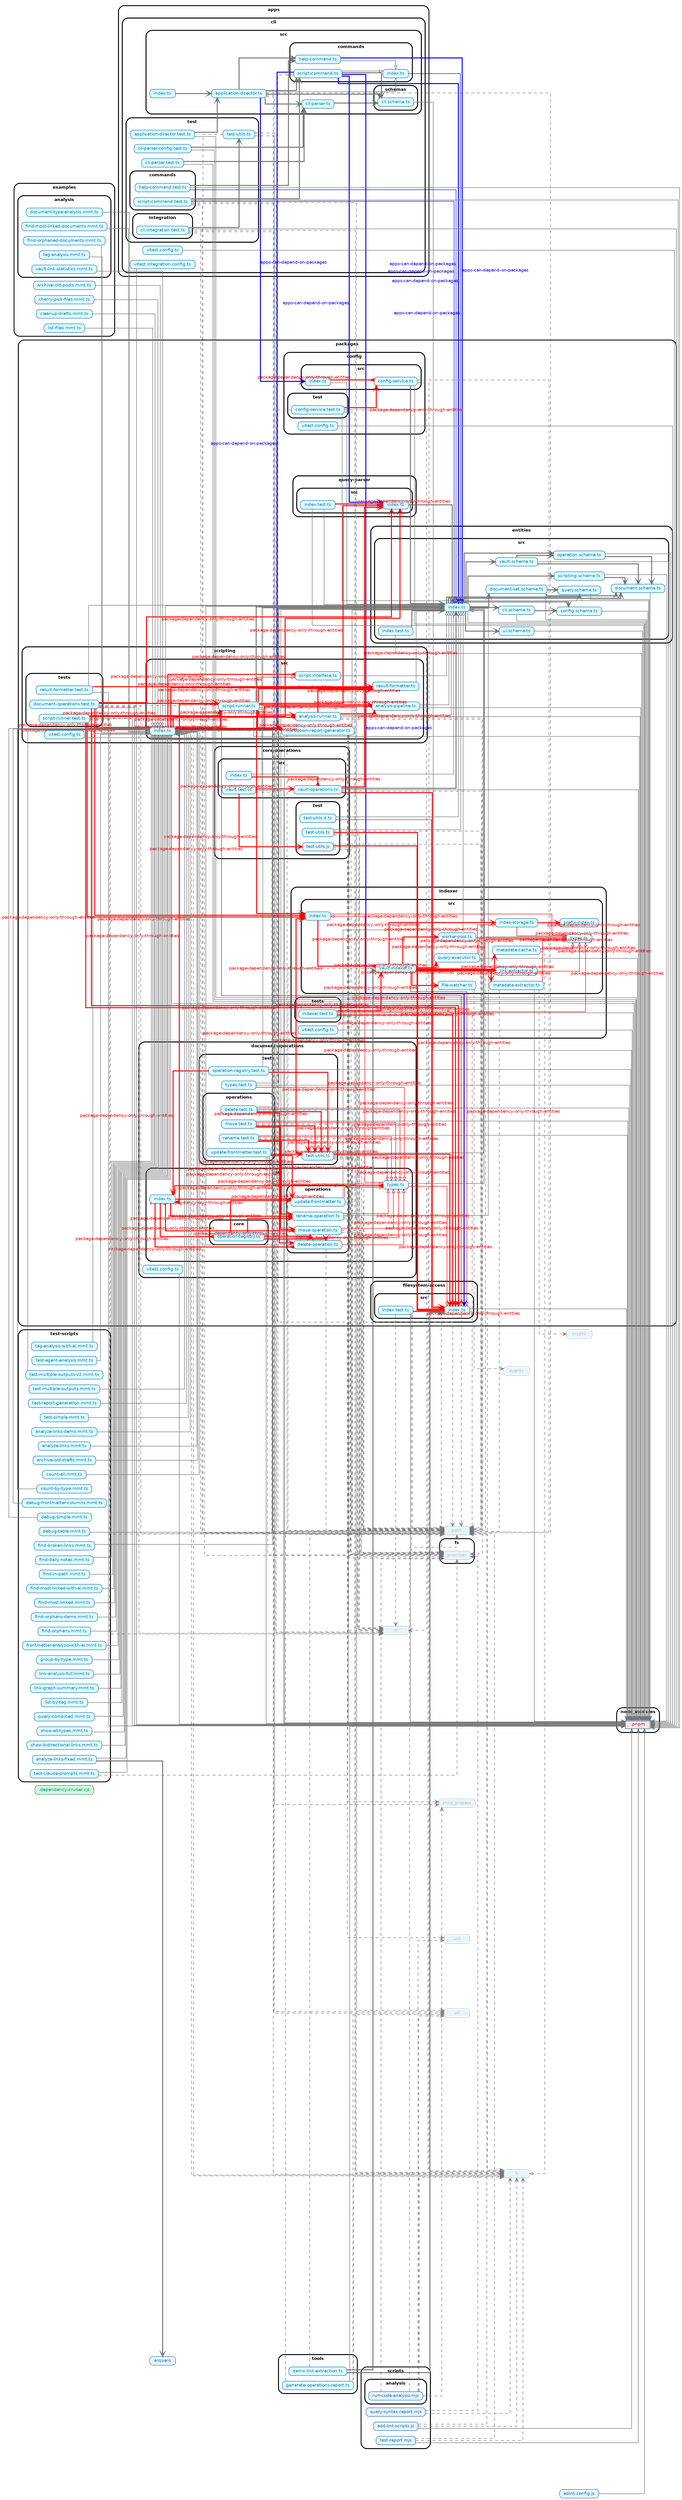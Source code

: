 strict digraph "dependency-cruiser output"{
    rankdir="LR" splines="ortho" overlap="false" nodesep="0.16" ranksep="0.18" fontname="Helvetica-bold" fontsize="9" style="rounded,bold,filled" fillcolor="#ffffff" compound="true" bgcolor="transparent"
    node [shape="box" style="rounded,filled" height="0.2" color="#1f77b4" fillcolor="#e8f4fd" fontcolor="#1f77b4" fontname="Helvetica" fontsize="9"]
    edge [arrowhead="vee" arrowsize="0.7" penwidth="2.0" color="#757575" fontname="Helvetica" fontsize="9" fontcolor="#757575"]

    ".dependency-cruiser.cjs" [label=<.dependency-cruiser.cjs> tooltip=".dependency-cruiser.cjs" URL=".dependency-cruiser.cjs" fillcolor="#ccffcc"]
    subgraph "cluster_apps" {label="apps" subgraph "cluster_apps/cli" {label="cli" subgraph "cluster_apps/cli/src" {label="src" "apps/cli/src/application-director.ts" [label=<application-director.ts> tooltip="application-director.ts" URL="apps/cli/src/application-director.ts" fillcolor="#ddfeff"] } } }
    "apps/cli/src/application-director.ts" -> "apps/cli/src/cli-parser.ts"
    "apps/cli/src/application-director.ts" -> "apps/cli/src/commands/help-command.ts"
    "apps/cli/src/application-director.ts" -> "apps/cli/src/commands/index.ts" [arrowhead="onormal" penwidth="1.0"]
    "apps/cli/src/application-director.ts" -> "apps/cli/src/commands/script-command.ts"
    "apps/cli/src/application-director.ts" -> "apps/cli/src/schemas/cli.schema.ts"
    "apps/cli/src/application-director.ts" -> "packages/config/src/index.ts" [xlabel="apps-can-depend-on-packages" tooltip="apps-can-depend-on-packages" fontcolor="blue" color="blue"]
    "apps/cli/src/application-director.ts" -> "fs" [style="dashed" penwidth="1.0"]
    "apps/cli/src/application-director.ts" -> "path" [style="dashed" penwidth="1.0"]
    "apps/cli/src/application-director.ts" -> "url" [style="dashed" penwidth="1.0"]
    subgraph "cluster_apps" {label="apps" subgraph "cluster_apps/cli" {label="cli" subgraph "cluster_apps/cli/src" {label="src" "apps/cli/src/cli-parser.ts" [label=<cli-parser.ts> tooltip="cli-parser.ts" URL="apps/cli/src/cli-parser.ts" fillcolor="#ddfeff"] } } }
    "apps/cli/src/cli-parser.ts" -> "apps/cli/src/schemas/cli.schema.ts"
    subgraph "cluster_apps" {label="apps" subgraph "cluster_apps/cli" {label="cli" subgraph "cluster_apps/cli/src" {label="src" subgraph "cluster_apps/cli/src/commands" {label="commands" "apps/cli/src/commands/help-command.ts" [label=<help-command.ts> tooltip="help-command.ts" URL="apps/cli/src/commands/help-command.ts" fillcolor="#ddfeff"] } } } }
    "apps/cli/src/commands/help-command.ts" -> "apps/cli/src/commands/index.ts" [arrowhead="onormal" penwidth="1.0"]
    "apps/cli/src/commands/help-command.ts" -> "packages/entities/src/index.ts" [xlabel="apps-can-depend-on-packages" tooltip="apps-can-depend-on-packages" fontcolor="blue" color="blue"]
    subgraph "cluster_apps" {label="apps" subgraph "cluster_apps/cli" {label="cli" subgraph "cluster_apps/cli/src" {label="src" subgraph "cluster_apps/cli/src/commands" {label="commands" "apps/cli/src/commands/index.ts" [label=<index.ts> tooltip="index.ts" URL="apps/cli/src/commands/index.ts" fillcolor="#ddfeff"] } } } }
    "apps/cli/src/commands/index.ts" -> "packages/entities/src/index.ts" [xlabel="apps-can-depend-on-packages" tooltip="apps-can-depend-on-packages" arrowhead="onormal" penwidth="1.0" fontcolor="blue" color="blue"]
    subgraph "cluster_apps" {label="apps" subgraph "cluster_apps/cli" {label="cli" subgraph "cluster_apps/cli/src" {label="src" subgraph "cluster_apps/cli/src/commands" {label="commands" "apps/cli/src/commands/script-command.ts" [label=<script-command.ts> tooltip="script-command.ts" URL="apps/cli/src/commands/script-command.ts" fillcolor="#ddfeff"] } } } }
    "apps/cli/src/commands/script-command.ts" -> "apps/cli/src/schemas/cli.schema.ts"
    "apps/cli/src/commands/script-command.ts" -> "apps/cli/src/commands/index.ts" [arrowhead="onormal" penwidth="1.0"]
    "apps/cli/src/commands/script-command.ts" -> "packages/entities/src/index.ts" [xlabel="apps-can-depend-on-packages" tooltip="apps-can-depend-on-packages" fontcolor="blue" color="blue"]
    "apps/cli/src/commands/script-command.ts" -> "packages/filesystem-access/src/index.ts" [xlabel="apps-can-depend-on-packages" tooltip="apps-can-depend-on-packages" fontcolor="blue" color="blue"]
    "apps/cli/src/commands/script-command.ts" -> "packages/query-parser/src/index.ts" [xlabel="apps-can-depend-on-packages" tooltip="apps-can-depend-on-packages" fontcolor="blue" color="blue"]
    "apps/cli/src/commands/script-command.ts" -> "packages/scripting/src/index.ts" [xlabel="apps-can-depend-on-packages" tooltip="apps-can-depend-on-packages" fontcolor="blue" color="blue"]
    "apps/cli/src/commands/script-command.ts" -> "path" [style="dashed" penwidth="1.0"]
    subgraph "cluster_apps" {label="apps" subgraph "cluster_apps/cli" {label="cli" subgraph "cluster_apps/cli/src" {label="src" "apps/cli/src/index.ts" [label=<index.ts> tooltip="index.ts" URL="apps/cli/src/index.ts" fillcolor="#ddfeff"] } } }
    "apps/cli/src/index.ts" -> "apps/cli/src/application-director.ts"
    subgraph "cluster_apps" {label="apps" subgraph "cluster_apps/cli" {label="cli" subgraph "cluster_apps/cli/src" {label="src" subgraph "cluster_apps/cli/src/schemas" {label="schemas" "apps/cli/src/schemas/cli.schema.ts" [label=<cli.schema.ts> tooltip="cli.schema.ts" URL="apps/cli/src/schemas/cli.schema.ts" fillcolor="#ddfeff"] } } } }
    "apps/cli/src/schemas/cli.schema.ts" -> "node_modules/.pnpm" [penwidth="1.0"]
    subgraph "cluster_apps" {label="apps" subgraph "cluster_apps/cli" {label="cli" subgraph "cluster_apps/cli/test" {label="test" "apps/cli/test/application-director.test.ts" [label=<application-director.test.ts> tooltip="application-director.test.ts" URL="apps/cli/test/application-director.test.ts" fillcolor="#ddfeff"] } } }
    "apps/cli/test/application-director.test.ts" -> "apps/cli/src/application-director.ts"
    "apps/cli/test/application-director.test.ts" -> "node_modules/.pnpm" [penwidth="1.0"]
    subgraph "cluster_apps" {label="apps" subgraph "cluster_apps/cli" {label="cli" subgraph "cluster_apps/cli/test" {label="test" "apps/cli/test/cli-parser-config.test.ts" [label=<cli-parser-config.test.ts> tooltip="cli-parser-config.test.ts" URL="apps/cli/test/cli-parser-config.test.ts" fillcolor="#ddfeff"] } } }
    "apps/cli/test/cli-parser-config.test.ts" -> "apps/cli/src/cli-parser.ts"
    "apps/cli/test/cli-parser-config.test.ts" -> "node_modules/.pnpm" [penwidth="1.0"]
    subgraph "cluster_apps" {label="apps" subgraph "cluster_apps/cli" {label="cli" subgraph "cluster_apps/cli/test" {label="test" "apps/cli/test/cli-parser.test.ts" [label=<cli-parser.test.ts> tooltip="cli-parser.test.ts" URL="apps/cli/test/cli-parser.test.ts" fillcolor="#ddfeff"] } } }
    "apps/cli/test/cli-parser.test.ts" -> "apps/cli/src/cli-parser.ts"
    "apps/cli/test/cli-parser.test.ts" -> "node_modules/.pnpm" [penwidth="1.0"]
    subgraph "cluster_apps" {label="apps" subgraph "cluster_apps/cli" {label="cli" subgraph "cluster_apps/cli/test" {label="test" subgraph "cluster_apps/cli/test/commands" {label="commands" "apps/cli/test/commands/help-command.test.ts" [label=<help-command.test.ts> tooltip="help-command.test.ts" URL="apps/cli/test/commands/help-command.test.ts" fillcolor="#ddfeff"] } } } }
    "apps/cli/test/commands/help-command.test.ts" -> "apps/cli/src/commands/help-command.ts"
    "apps/cli/test/commands/help-command.test.ts" -> "packages/entities/src/index.ts" [xlabel="apps-can-depend-on-packages" tooltip="apps-can-depend-on-packages" arrowhead="onormal" penwidth="1.0" fontcolor="blue" color="blue"]
    "apps/cli/test/commands/help-command.test.ts" -> "node_modules/.pnpm" [penwidth="1.0"]
    subgraph "cluster_apps" {label="apps" subgraph "cluster_apps/cli" {label="cli" subgraph "cluster_apps/cli/test" {label="test" subgraph "cluster_apps/cli/test/commands" {label="commands" "apps/cli/test/commands/script-command.test.ts" [label=<script-command.test.ts> tooltip="script-command.test.ts" URL="apps/cli/test/commands/script-command.test.ts" fillcolor="#ddfeff"] } } } }
    "apps/cli/test/commands/script-command.test.ts" -> "apps/cli/src/commands/script-command.ts"
    "apps/cli/test/commands/script-command.test.ts" -> "packages/entities/src/index.ts" [xlabel="apps-can-depend-on-packages" tooltip="apps-can-depend-on-packages" arrowhead="onormal" penwidth="1.0" fontcolor="blue" color="blue"]
    "apps/cli/test/commands/script-command.test.ts" -> "fs" [style="dashed" penwidth="1.0"]
    "apps/cli/test/commands/script-command.test.ts" -> "os" [style="dashed" penwidth="1.0"]
    "apps/cli/test/commands/script-command.test.ts" -> "path" [style="dashed" penwidth="1.0"]
    "apps/cli/test/commands/script-command.test.ts" -> "node_modules/.pnpm" [penwidth="1.0"]
    subgraph "cluster_apps" {label="apps" subgraph "cluster_apps/cli" {label="cli" subgraph "cluster_apps/cli/test" {label="test" subgraph "cluster_apps/cli/test/integration" {label="integration" "apps/cli/test/integration/cli.integration.test.ts" [label=<cli.integration.test.ts> tooltip="cli.integration.test.ts" URL="apps/cli/test/integration/cli.integration.test.ts" fillcolor="#ddfeff"] } } } }
    "apps/cli/test/integration/cli.integration.test.ts" -> "apps/cli/test/test-utils.ts"
    "apps/cli/test/integration/cli.integration.test.ts" -> "fs" [style="dashed" penwidth="1.0"]
    "apps/cli/test/integration/cli.integration.test.ts" -> "os" [style="dashed" penwidth="1.0"]
    "apps/cli/test/integration/cli.integration.test.ts" -> "path" [style="dashed" penwidth="1.0"]
    "apps/cli/test/integration/cli.integration.test.ts" -> "node_modules/.pnpm" [penwidth="1.0"]
    subgraph "cluster_apps" {label="apps" subgraph "cluster_apps/cli" {label="cli" subgraph "cluster_apps/cli/test" {label="test" "apps/cli/test/test-utils.ts" [label=<test-utils.ts> tooltip="test-utils.ts" URL="apps/cli/test/test-utils.ts" fillcolor="#ddfeff"] } } }
    "apps/cli/test/test-utils.ts" -> "child_process" [style="dashed" penwidth="1.0"]
    "apps/cli/test/test-utils.ts" -> "path" [style="dashed" penwidth="1.0"]
    "apps/cli/test/test-utils.ts" -> "url" [style="dashed" penwidth="1.0"]
    subgraph "cluster_apps" {label="apps" subgraph "cluster_apps/cli" {label="cli" "apps/cli/vitest.config.ts" [label=<vitest.config.ts> tooltip="vitest.config.ts" URL="apps/cli/vitest.config.ts" fillcolor="#ddfeff"] } }
    "apps/cli/vitest.config.ts" -> "node_modules/.pnpm" [penwidth="1.0"]
    subgraph "cluster_apps" {label="apps" subgraph "cluster_apps/cli" {label="cli" "apps/cli/vitest.integration.config.ts" [label=<vitest.integration.config.ts> tooltip="vitest.integration.config.ts" URL="apps/cli/vitest.integration.config.ts" fillcolor="#ddfeff"] } }
    "apps/cli/vitest.integration.config.ts" -> "node_modules/.pnpm" [penwidth="1.0"]
    "arquero" [label=<arquero> tooltip="arquero" ]
    "child_process" [label=<child_process> tooltip="child_process" URL="https://nodejs.org/api/child_process.html" color="grey" fontcolor="grey"]
    "crypto" [label=<crypto> tooltip="crypto" URL="https://nodejs.org/api/crypto.html" color="grey" fontcolor="grey"]
    "eslint.config.js" [label=<eslint.config.js> tooltip="eslint.config.js" URL="eslint.config.js" ]
    "eslint.config.js" -> "node_modules/.pnpm" [penwidth="1.0"]
    "events" [label=<events> tooltip="events" URL="https://nodejs.org/api/events.html" color="grey" fontcolor="grey"]
    subgraph "cluster_examples" {label="examples" subgraph "cluster_examples/analysis" {label="analysis" "examples/analysis/document-type-analysis.mmt.ts" [label=<document-type-analysis.mmt.ts> tooltip="document-type-analysis.mmt.ts" URL="examples/analysis/document-type-analysis.mmt.ts" fillcolor="#ddfeff"] } }
    "examples/analysis/document-type-analysis.mmt.ts" -> "packages/scripting/src/index.ts" [arrowhead="onormal" penwidth="1.0"]
    subgraph "cluster_examples" {label="examples" subgraph "cluster_examples/analysis" {label="analysis" "examples/analysis/find-most-linked-documents.mmt.ts" [label=<find-most-linked-documents.mmt.ts> tooltip="find-most-linked-documents.mmt.ts" URL="examples/analysis/find-most-linked-documents.mmt.ts" fillcolor="#ddfeff"] } }
    "examples/analysis/find-most-linked-documents.mmt.ts" -> "packages/scripting/src/index.ts" [arrowhead="onormal" penwidth="1.0"]
    subgraph "cluster_examples" {label="examples" subgraph "cluster_examples/analysis" {label="analysis" "examples/analysis/find-orphaned-documents.mmt.ts" [label=<find-orphaned-documents.mmt.ts> tooltip="find-orphaned-documents.mmt.ts" URL="examples/analysis/find-orphaned-documents.mmt.ts" fillcolor="#ddfeff"] } }
    "examples/analysis/find-orphaned-documents.mmt.ts" -> "packages/scripting/src/index.ts" [arrowhead="onormal" penwidth="1.0"]
    subgraph "cluster_examples" {label="examples" subgraph "cluster_examples/analysis" {label="analysis" "examples/analysis/tag-analysis.mmt.ts" [label=<tag-analysis.mmt.ts> tooltip="tag-analysis.mmt.ts" URL="examples/analysis/tag-analysis.mmt.ts" fillcolor="#ddfeff"] } }
    "examples/analysis/tag-analysis.mmt.ts" -> "packages/scripting/src/index.ts" [arrowhead="onormal" penwidth="1.0"]
    subgraph "cluster_examples" {label="examples" subgraph "cluster_examples/analysis" {label="analysis" "examples/analysis/vault-link-statistics.mmt.ts" [label=<vault-link-statistics.mmt.ts> tooltip="vault-link-statistics.mmt.ts" URL="examples/analysis/vault-link-statistics.mmt.ts" fillcolor="#ddfeff"] } }
    "examples/analysis/vault-link-statistics.mmt.ts" -> "packages/scripting/src/index.ts" [arrowhead="onormal" penwidth="1.0"]
    subgraph "cluster_examples" {label="examples" "examples/archive-old-posts.mmt.ts" [label=<archive-old-posts.mmt.ts> tooltip="archive-old-posts.mmt.ts" URL="examples/archive-old-posts.mmt.ts" fillcolor="#ddfeff"] }
    "examples/archive-old-posts.mmt.ts" -> "packages/scripting/src/index.ts" [arrowhead="onormal" penwidth="1.0"]
    subgraph "cluster_examples" {label="examples" "examples/cherry-pick-files.mmt.ts" [label=<cherry-pick-files.mmt.ts> tooltip="cherry-pick-files.mmt.ts" URL="examples/cherry-pick-files.mmt.ts" fillcolor="#ddfeff"] }
    "examples/cherry-pick-files.mmt.ts" -> "packages/scripting/src/index.ts" [arrowhead="onormal" penwidth="1.0"]
    subgraph "cluster_examples" {label="examples" "examples/cleanup-drafts.mmt.ts" [label=<cleanup-drafts.mmt.ts> tooltip="cleanup-drafts.mmt.ts" URL="examples/cleanup-drafts.mmt.ts" fillcolor="#ddfeff"] }
    "examples/cleanup-drafts.mmt.ts" -> "packages/scripting/src/index.ts" [arrowhead="onormal" penwidth="1.0"]
    subgraph "cluster_examples" {label="examples" "examples/list-files.mmt.ts" [label=<list-files.mmt.ts> tooltip="list-files.mmt.ts" URL="examples/list-files.mmt.ts" fillcolor="#ddfeff"] }
    "examples/list-files.mmt.ts" -> "packages/scripting/src/index.ts" [arrowhead="onormal" penwidth="1.0"]
    "fs" [label=<fs> tooltip="fs" URL="https://nodejs.org/api/fs.html" color="grey" fontcolor="grey"]
    subgraph "cluster_fs" {label="fs" "fs/promises" [label=<promises> tooltip="promises" URL="https://nodejs.org/api/fs.html" color="grey" fontcolor="grey"] }
    subgraph "cluster_node_modules" {label="node_modules" "node_modules/.pnpm" [label=<.pnpm> tooltip=".pnpm" URL="https://www.npmjs.com/package/.pnpm" shape="box3d" fillcolor="#c40b0a1a" fontcolor="#c40b0a"] }
    "os" [label=<os> tooltip="os" URL="https://nodejs.org/api/os.html" color="grey" fontcolor="grey"]
    subgraph "cluster_packages" {label="packages" subgraph "cluster_packages/config" {label="config" subgraph "cluster_packages/config/src" {label="src" "packages/config/src/config-service.ts" [label=<config-service.ts> tooltip="config-service.ts" URL="packages/config/src/config-service.ts" fillcolor="#ddfeff"] } } }
    "packages/config/src/config-service.ts" -> "packages/entities/src/index.ts"
    "packages/config/src/config-service.ts" -> "fs" [style="dashed" penwidth="1.0"]
    "packages/config/src/config-service.ts" -> "node_modules/.pnpm" [penwidth="1.0"]
    "packages/config/src/config-service.ts" -> "path" [style="dashed" penwidth="1.0"]
    subgraph "cluster_packages" {label="packages" subgraph "cluster_packages/config" {label="config" subgraph "cluster_packages/config/src" {label="src" "packages/config/src/index.ts" [label=<index.ts> tooltip="index.ts" URL="packages/config/src/index.ts" fillcolor="#ddfeff"] } } }
    "packages/config/src/index.ts" -> "packages/config/src/config-service.ts" [xlabel="package-dependency-only-through-entities" tooltip="package-dependency-only-through-entities" arrowhead="inv" fontcolor="red" color="red"]
    "packages/config/src/index.ts" -> "packages/entities/src/index.ts" [arrowhead="onormal" penwidth="1.0"]
    subgraph "cluster_packages" {label="packages" subgraph "cluster_packages/config" {label="config" subgraph "cluster_packages/config/test" {label="test" "packages/config/test/config-service.test.ts" [label=<config-service.test.ts> tooltip="config-service.test.ts" URL="packages/config/test/config-service.test.ts" fillcolor="#ddfeff"] } } }
    "packages/config/test/config-service.test.ts" -> "packages/config/src/config-service.ts" [xlabel="package-dependency-only-through-entities" tooltip="package-dependency-only-through-entities" fontcolor="red" color="red"]
    "packages/config/test/config-service.test.ts" -> "fs" [style="dashed" penwidth="1.0"]
    "packages/config/test/config-service.test.ts" -> "os" [style="dashed" penwidth="1.0"]
    "packages/config/test/config-service.test.ts" -> "path" [style="dashed" penwidth="1.0"]
    "packages/config/test/config-service.test.ts" -> "node_modules/.pnpm" [penwidth="1.0"]
    subgraph "cluster_packages" {label="packages" subgraph "cluster_packages/config" {label="config" "packages/config/vitest.config.ts" [label=<vitest.config.ts> tooltip="vitest.config.ts" URL="packages/config/vitest.config.ts" fillcolor="#ddfeff"] } }
    "packages/config/vitest.config.ts" -> "node_modules/.pnpm" [penwidth="1.0"]
    subgraph "cluster_packages" {label="packages" subgraph "cluster_packages/core-operations" {label="core-operations" subgraph "cluster_packages/core-operations/src" {label="src" "packages/core-operations/src/index.ts" [label=<index.ts> tooltip="index.ts" URL="packages/core-operations/src/index.ts" fillcolor="#ddfeff"] } } }
    "packages/core-operations/src/index.ts" -> "packages/core-operations/src/vault-operations.ts" [xlabel="package-dependency-only-through-entities" tooltip="package-dependency-only-through-entities" arrowhead="inv" fontcolor="red" color="red"]
    "packages/core-operations/src/index.ts" -> "packages/entities/src/index.ts" [arrowhead="onormal" penwidth="1.0"]
    subgraph "cluster_packages" {label="packages" subgraph "cluster_packages/core-operations" {label="core-operations" subgraph "cluster_packages/core-operations/src" {label="src" "packages/core-operations/src/vault-operations.ts" [label=<vault-operations.ts> tooltip="vault-operations.ts" URL="packages/core-operations/src/vault-operations.ts" fillcolor="#ddfeff"] } } }
    "packages/core-operations/src/vault-operations.ts" -> "packages/entities/src/index.ts"
    "packages/core-operations/src/vault-operations.ts" -> "packages/filesystem-access/src/index.ts" [xlabel="package-dependency-only-through-entities" tooltip="package-dependency-only-through-entities" fontcolor="red" color="red"]
    "packages/core-operations/src/vault-operations.ts" -> "packages/query-parser/src/index.ts" [xlabel="package-dependency-only-through-entities" tooltip="package-dependency-only-through-entities" fontcolor="red" color="red"]
    "packages/core-operations/src/vault-operations.ts" -> "node_modules/.pnpm" [penwidth="1.0"]
    "packages/core-operations/src/vault-operations.ts" -> "path" [style="dashed" penwidth="1.0"]
    subgraph "cluster_packages" {label="packages" subgraph "cluster_packages/core-operations" {label="core-operations" subgraph "cluster_packages/core-operations/src" {label="src" "packages/core-operations/src/vault.test.ts" [label=<vault.test.ts> tooltip="vault.test.ts" URL="packages/core-operations/src/vault.test.ts" fillcolor="#ddfeff"] } } }
    "packages/core-operations/src/vault.test.ts" -> "packages/core-operations/test/test-utils.js" [xlabel="package-dependency-only-through-entities" tooltip="package-dependency-only-through-entities" fontcolor="red" color="red"]
    "packages/core-operations/src/vault.test.ts" -> "packages/core-operations/src/vault-operations.ts" [xlabel="package-dependency-only-through-entities" tooltip="package-dependency-only-through-entities" fontcolor="red" color="red"]
    "packages/core-operations/src/vault.test.ts" -> "packages/entities/src/index.ts" [arrowhead="onormal" penwidth="1.0"]
    "packages/core-operations/src/vault.test.ts" -> "path" [style="dashed" penwidth="1.0"]
    "packages/core-operations/src/vault.test.ts" -> "node_modules/.pnpm" [penwidth="1.0"]
    subgraph "cluster_packages" {label="packages" subgraph "cluster_packages/core-operations" {label="core-operations" subgraph "cluster_packages/core-operations/test" {label="test" "packages/core-operations/test/test-utils.d.ts" [label=<test-utils.d.ts> tooltip="test-utils.d.ts" URL="packages/core-operations/test/test-utils.d.ts" fillcolor="#ddfeff"] } } }
    "packages/core-operations/test/test-utils.d.ts" -> "packages/entities/src/index.ts" [arrowhead="onormal" penwidth="1.0"]
    "packages/core-operations/test/test-utils.d.ts" -> "packages/filesystem-access/src/index.ts" [xlabel="package-dependency-only-through-entities" tooltip="package-dependency-only-through-entities" arrowhead="onormal" penwidth="1.0" fontcolor="red" color="red"]
    subgraph "cluster_packages" {label="packages" subgraph "cluster_packages/core-operations" {label="core-operations" subgraph "cluster_packages/core-operations/test" {label="test" "packages/core-operations/test/test-utils.js" [label=<test-utils.js> tooltip="test-utils.js" URL="packages/core-operations/test/test-utils.js" ] } } }
    "packages/core-operations/test/test-utils.js" -> "packages/filesystem-access/src/index.ts" [xlabel="package-dependency-only-through-entities" tooltip="package-dependency-only-through-entities" fontcolor="red" color="red"]
    "packages/core-operations/test/test-utils.js" -> "fs/promises" [style="dashed" penwidth="1.0"]
    "packages/core-operations/test/test-utils.js" -> "os" [style="dashed" penwidth="1.0"]
    "packages/core-operations/test/test-utils.js" -> "path" [style="dashed" penwidth="1.0"]
    subgraph "cluster_packages" {label="packages" subgraph "cluster_packages/core-operations" {label="core-operations" subgraph "cluster_packages/core-operations/test" {label="test" "packages/core-operations/test/test-utils.ts" [label=<test-utils.ts> tooltip="test-utils.ts" URL="packages/core-operations/test/test-utils.ts" fillcolor="#ddfeff"] } } }
    "packages/core-operations/test/test-utils.ts" -> "packages/entities/src/index.ts" [arrowhead="onormal" penwidth="1.0"]
    "packages/core-operations/test/test-utils.ts" -> "packages/filesystem-access/src/index.ts" [xlabel="package-dependency-only-through-entities" tooltip="package-dependency-only-through-entities" fontcolor="red" color="red"]
    "packages/core-operations/test/test-utils.ts" -> "fs/promises" [style="dashed" penwidth="1.0"]
    "packages/core-operations/test/test-utils.ts" -> "os" [style="dashed" penwidth="1.0"]
    "packages/core-operations/test/test-utils.ts" -> "path" [style="dashed" penwidth="1.0"]
    subgraph "cluster_packages" {label="packages" subgraph "cluster_packages/document-operations" {label="document-operations" subgraph "cluster_packages/document-operations/src" {label="src" subgraph "cluster_packages/document-operations/src/core" {label="core" "packages/document-operations/src/core/operation-registry.ts" [label=<operation-registry.ts> tooltip="operation-registry.ts" URL="packages/document-operations/src/core/operation-registry.ts" fillcolor="#ddfeff"] } } } }
    "packages/document-operations/src/core/operation-registry.ts" -> "packages/document-operations/src/operations/delete-operation.ts" [xlabel="package-dependency-only-through-entities" tooltip="package-dependency-only-through-entities" fontcolor="red" color="red"]
    "packages/document-operations/src/core/operation-registry.ts" -> "packages/document-operations/src/operations/move-operation.ts" [xlabel="package-dependency-only-through-entities" tooltip="package-dependency-only-through-entities" fontcolor="red" color="red"]
    "packages/document-operations/src/core/operation-registry.ts" -> "packages/document-operations/src/operations/rename-operation.ts" [xlabel="package-dependency-only-through-entities" tooltip="package-dependency-only-through-entities" fontcolor="red" color="red"]
    "packages/document-operations/src/core/operation-registry.ts" -> "packages/document-operations/src/operations/update-frontmatter.ts" [xlabel="package-dependency-only-through-entities" tooltip="package-dependency-only-through-entities" fontcolor="red" color="red"]
    "packages/document-operations/src/core/operation-registry.ts" -> "packages/document-operations/src/types.ts" [xlabel="package-dependency-only-through-entities" tooltip="package-dependency-only-through-entities" arrowhead="onormal" penwidth="1.0" fontcolor="red" color="red"]
    subgraph "cluster_packages" {label="packages" subgraph "cluster_packages/document-operations" {label="document-operations" subgraph "cluster_packages/document-operations/src" {label="src" "packages/document-operations/src/index.ts" [label=<index.ts> tooltip="index.ts" URL="packages/document-operations/src/index.ts" fillcolor="#ddfeff"] } } }
    "packages/document-operations/src/index.ts" -> "packages/document-operations/src/core/operation-registry.ts" [xlabel="package-dependency-only-through-entities" tooltip="package-dependency-only-through-entities" arrowhead="inv" fontcolor="red" color="red"]
    "packages/document-operations/src/index.ts" -> "packages/document-operations/src/operations/delete-operation.ts" [xlabel="package-dependency-only-through-entities" tooltip="package-dependency-only-through-entities" arrowhead="inv" fontcolor="red" color="red"]
    "packages/document-operations/src/index.ts" -> "packages/document-operations/src/operations/move-operation.ts" [xlabel="package-dependency-only-through-entities" tooltip="package-dependency-only-through-entities" arrowhead="inv" fontcolor="red" color="red"]
    "packages/document-operations/src/index.ts" -> "packages/document-operations/src/operations/rename-operation.ts" [xlabel="package-dependency-only-through-entities" tooltip="package-dependency-only-through-entities" arrowhead="inv" fontcolor="red" color="red"]
    "packages/document-operations/src/index.ts" -> "packages/document-operations/src/operations/update-frontmatter.ts" [xlabel="package-dependency-only-through-entities" tooltip="package-dependency-only-through-entities" arrowhead="inv" fontcolor="red" color="red"]
    "packages/document-operations/src/index.ts" -> "packages/document-operations/src/types.ts" [xlabel="package-dependency-only-through-entities" tooltip="package-dependency-only-through-entities" arrowhead="inv" fontcolor="red" color="red"]
    subgraph "cluster_packages" {label="packages" subgraph "cluster_packages/document-operations" {label="document-operations" subgraph "cluster_packages/document-operations/src" {label="src" subgraph "cluster_packages/document-operations/src/operations" {label="operations" "packages/document-operations/src/operations/delete-operation.ts" [label=<delete-operation.ts> tooltip="delete-operation.ts" URL="packages/document-operations/src/operations/delete-operation.ts" fillcolor="#ddfeff"] } } } }
    "packages/document-operations/src/operations/delete-operation.ts" -> "packages/document-operations/src/types.ts" [xlabel="package-dependency-only-through-entities" tooltip="package-dependency-only-through-entities" arrowhead="onormal" penwidth="1.0" fontcolor="red" color="red"]
    "packages/document-operations/src/operations/delete-operation.ts" -> "packages/entities/src/index.ts" [arrowhead="onormal" penwidth="1.0"]
    "packages/document-operations/src/operations/delete-operation.ts" -> "path" [style="dashed" penwidth="1.0"]
    subgraph "cluster_packages" {label="packages" subgraph "cluster_packages/document-operations" {label="document-operations" subgraph "cluster_packages/document-operations/src" {label="src" subgraph "cluster_packages/document-operations/src/operations" {label="operations" "packages/document-operations/src/operations/move-operation.ts" [label=<move-operation.ts> tooltip="move-operation.ts" URL="packages/document-operations/src/operations/move-operation.ts" fillcolor="#ddfeff"] } } } }
    "packages/document-operations/src/operations/move-operation.ts" -> "packages/document-operations/src/types.ts" [xlabel="package-dependency-only-through-entities" tooltip="package-dependency-only-through-entities" arrowhead="onormal" penwidth="1.0" fontcolor="red" color="red"]
    "packages/document-operations/src/operations/move-operation.ts" -> "packages/entities/src/index.ts" [arrowhead="onormal" penwidth="1.0"]
    "packages/document-operations/src/operations/move-operation.ts" -> "fs/promises" [style="dashed" penwidth="1.0"]
    "packages/document-operations/src/operations/move-operation.ts" -> "path" [style="dashed" penwidth="1.0"]
    subgraph "cluster_packages" {label="packages" subgraph "cluster_packages/document-operations" {label="document-operations" subgraph "cluster_packages/document-operations/src" {label="src" subgraph "cluster_packages/document-operations/src/operations" {label="operations" "packages/document-operations/src/operations/rename-operation.ts" [label=<rename-operation.ts> tooltip="rename-operation.ts" URL="packages/document-operations/src/operations/rename-operation.ts" fillcolor="#ddfeff"] } } } }
    "packages/document-operations/src/operations/rename-operation.ts" -> "packages/document-operations/src/types.ts" [xlabel="package-dependency-only-through-entities" tooltip="package-dependency-only-through-entities" arrowhead="onormal" penwidth="1.0" fontcolor="red" color="red"]
    "packages/document-operations/src/operations/rename-operation.ts" -> "packages/entities/src/index.ts" [arrowhead="onormal" penwidth="1.0"]
    "packages/document-operations/src/operations/rename-operation.ts" -> "fs/promises" [style="dashed" penwidth="1.0"]
    "packages/document-operations/src/operations/rename-operation.ts" -> "path" [style="dashed" penwidth="1.0"]
    subgraph "cluster_packages" {label="packages" subgraph "cluster_packages/document-operations" {label="document-operations" subgraph "cluster_packages/document-operations/src" {label="src" subgraph "cluster_packages/document-operations/src/operations" {label="operations" "packages/document-operations/src/operations/update-frontmatter.ts" [label=<update-frontmatter.ts> tooltip="update-frontmatter.ts" URL="packages/document-operations/src/operations/update-frontmatter.ts" fillcolor="#ddfeff"] } } } }
    "packages/document-operations/src/operations/update-frontmatter.ts" -> "packages/document-operations/src/types.ts" [xlabel="package-dependency-only-through-entities" tooltip="package-dependency-only-through-entities" arrowhead="onormal" penwidth="1.0" fontcolor="red" color="red"]
    "packages/document-operations/src/operations/update-frontmatter.ts" -> "packages/entities/src/index.ts" [arrowhead="onormal" penwidth="1.0"]
    "packages/document-operations/src/operations/update-frontmatter.ts" -> "path" [style="dashed" penwidth="1.0"]
    subgraph "cluster_packages" {label="packages" subgraph "cluster_packages/document-operations" {label="document-operations" subgraph "cluster_packages/document-operations/src" {label="src" "packages/document-operations/src/types.ts" [label=<types.ts> tooltip="types.ts" URL="packages/document-operations/src/types.ts" fillcolor="#ddfeff"] } } }
    "packages/document-operations/src/types.ts" -> "packages/entities/src/index.ts" [arrowhead="onormal" penwidth="1.0"]
    "packages/document-operations/src/types.ts" -> "packages/filesystem-access/src/index.ts" [xlabel="package-dependency-only-through-entities" tooltip="package-dependency-only-through-entities" arrowhead="onormal" penwidth="1.0" fontcolor="red" color="red"]
    "packages/document-operations/src/types.ts" -> "packages/indexer/src/index.ts" [xlabel="package-dependency-only-through-entities" tooltip="package-dependency-only-through-entities" arrowhead="onormal" penwidth="1.0" fontcolor="red" color="red"]
    subgraph "cluster_packages" {label="packages" subgraph "cluster_packages/document-operations" {label="document-operations" subgraph "cluster_packages/document-operations/tests" {label="tests" "packages/document-operations/tests/operation-registry.test.ts" [label=<operation-registry.test.ts> tooltip="operation-registry.test.ts" URL="packages/document-operations/tests/operation-registry.test.ts" fillcolor="#ddfeff"] } } }
    "packages/document-operations/tests/operation-registry.test.ts" -> "packages/document-operations/src/index.ts" [xlabel="package-dependency-only-through-entities" tooltip="package-dependency-only-through-entities" fontcolor="red" color="red"]
    "packages/document-operations/tests/operation-registry.test.ts" -> "packages/document-operations/tests/test-utils.ts" [xlabel="package-dependency-only-through-entities" tooltip="package-dependency-only-through-entities" fontcolor="red" color="red"]
    "packages/document-operations/tests/operation-registry.test.ts" -> "packages/entities/src/index.ts" [arrowhead="onormal" penwidth="1.0"]
    "packages/document-operations/tests/operation-registry.test.ts" -> "node_modules/.pnpm" [penwidth="1.0"]
    subgraph "cluster_packages" {label="packages" subgraph "cluster_packages/document-operations" {label="document-operations" subgraph "cluster_packages/document-operations/tests" {label="tests" subgraph "cluster_packages/document-operations/tests/operations" {label="operations" "packages/document-operations/tests/operations/delete.test.ts" [label=<delete.test.ts> tooltip="delete.test.ts" URL="packages/document-operations/tests/operations/delete.test.ts" fillcolor="#ddfeff"] } } } }
    "packages/document-operations/tests/operations/delete.test.ts" -> "packages/document-operations/src/operations/delete-operation.ts" [xlabel="package-dependency-only-through-entities" tooltip="package-dependency-only-through-entities" fontcolor="red" color="red"]
    "packages/document-operations/tests/operations/delete.test.ts" -> "packages/document-operations/src/types.ts" [xlabel="package-dependency-only-through-entities" tooltip="package-dependency-only-through-entities" arrowhead="onormal" penwidth="1.0" fontcolor="red" color="red"]
    "packages/document-operations/tests/operations/delete.test.ts" -> "packages/document-operations/tests/test-utils.ts" [xlabel="package-dependency-only-through-entities" tooltip="package-dependency-only-through-entities" fontcolor="red" color="red"]
    "packages/document-operations/tests/operations/delete.test.ts" -> "packages/entities/src/index.ts" [arrowhead="onormal" penwidth="1.0"]
    "packages/document-operations/tests/operations/delete.test.ts" -> "path" [style="dashed" penwidth="1.0"]
    "packages/document-operations/tests/operations/delete.test.ts" -> "node_modules/.pnpm" [penwidth="1.0"]
    subgraph "cluster_packages" {label="packages" subgraph "cluster_packages/document-operations" {label="document-operations" subgraph "cluster_packages/document-operations/tests" {label="tests" subgraph "cluster_packages/document-operations/tests/operations" {label="operations" "packages/document-operations/tests/operations/move.test.ts" [label=<move.test.ts> tooltip="move.test.ts" URL="packages/document-operations/tests/operations/move.test.ts" fillcolor="#ddfeff"] } } } }
    "packages/document-operations/tests/operations/move.test.ts" -> "packages/document-operations/src/operations/move-operation.ts" [xlabel="package-dependency-only-through-entities" tooltip="package-dependency-only-through-entities" fontcolor="red" color="red"]
    "packages/document-operations/tests/operations/move.test.ts" -> "packages/document-operations/src/types.ts" [xlabel="package-dependency-only-through-entities" tooltip="package-dependency-only-through-entities" arrowhead="onormal" penwidth="1.0" fontcolor="red" color="red"]
    "packages/document-operations/tests/operations/move.test.ts" -> "packages/document-operations/tests/test-utils.ts" [xlabel="package-dependency-only-through-entities" tooltip="package-dependency-only-through-entities" fontcolor="red" color="red"]
    "packages/document-operations/tests/operations/move.test.ts" -> "fs/promises" [style="dashed" penwidth="1.0"]
    "packages/document-operations/tests/operations/move.test.ts" -> "path" [style="dashed" penwidth="1.0"]
    "packages/document-operations/tests/operations/move.test.ts" -> "node_modules/.pnpm" [penwidth="1.0"]
    subgraph "cluster_packages" {label="packages" subgraph "cluster_packages/document-operations" {label="document-operations" subgraph "cluster_packages/document-operations/tests" {label="tests" subgraph "cluster_packages/document-operations/tests/operations" {label="operations" "packages/document-operations/tests/operations/rename.test.ts" [label=<rename.test.ts> tooltip="rename.test.ts" URL="packages/document-operations/tests/operations/rename.test.ts" fillcolor="#ddfeff"] } } } }
    "packages/document-operations/tests/operations/rename.test.ts" -> "packages/document-operations/src/operations/rename-operation.ts" [xlabel="package-dependency-only-through-entities" tooltip="package-dependency-only-through-entities" fontcolor="red" color="red"]
    "packages/document-operations/tests/operations/rename.test.ts" -> "packages/document-operations/src/types.ts" [xlabel="package-dependency-only-through-entities" tooltip="package-dependency-only-through-entities" arrowhead="onormal" penwidth="1.0" fontcolor="red" color="red"]
    "packages/document-operations/tests/operations/rename.test.ts" -> "packages/document-operations/tests/test-utils.ts" [xlabel="package-dependency-only-through-entities" tooltip="package-dependency-only-through-entities" fontcolor="red" color="red"]
    "packages/document-operations/tests/operations/rename.test.ts" -> "fs/promises" [style="dashed" penwidth="1.0"]
    "packages/document-operations/tests/operations/rename.test.ts" -> "path" [style="dashed" penwidth="1.0"]
    "packages/document-operations/tests/operations/rename.test.ts" -> "node_modules/.pnpm" [penwidth="1.0"]
    subgraph "cluster_packages" {label="packages" subgraph "cluster_packages/document-operations" {label="document-operations" subgraph "cluster_packages/document-operations/tests" {label="tests" subgraph "cluster_packages/document-operations/tests/operations" {label="operations" "packages/document-operations/tests/operations/update-frontmatter.test.ts" [label=<update-frontmatter.test.ts> tooltip="update-frontmatter.test.ts" URL="packages/document-operations/tests/operations/update-frontmatter.test.ts" fillcolor="#ddfeff"] } } } }
    "packages/document-operations/tests/operations/update-frontmatter.test.ts" -> "packages/document-operations/src/operations/update-frontmatter.ts" [xlabel="package-dependency-only-through-entities" tooltip="package-dependency-only-through-entities" fontcolor="red" color="red"]
    "packages/document-operations/tests/operations/update-frontmatter.test.ts" -> "packages/document-operations/src/types.ts" [xlabel="package-dependency-only-through-entities" tooltip="package-dependency-only-through-entities" arrowhead="onormal" penwidth="1.0" fontcolor="red" color="red"]
    "packages/document-operations/tests/operations/update-frontmatter.test.ts" -> "packages/document-operations/tests/test-utils.ts" [xlabel="package-dependency-only-through-entities" tooltip="package-dependency-only-through-entities" fontcolor="red" color="red"]
    "packages/document-operations/tests/operations/update-frontmatter.test.ts" -> "fs/promises" [style="dashed" penwidth="1.0"]
    "packages/document-operations/tests/operations/update-frontmatter.test.ts" -> "node_modules/.pnpm" [penwidth="1.0"]
    subgraph "cluster_packages" {label="packages" subgraph "cluster_packages/document-operations" {label="document-operations" subgraph "cluster_packages/document-operations/tests" {label="tests" "packages/document-operations/tests/test-utils.ts" [label=<test-utils.ts> tooltip="test-utils.ts" URL="packages/document-operations/tests/test-utils.ts" fillcolor="#ddfeff"] } } }
    "packages/document-operations/tests/test-utils.ts" -> "packages/document-operations/src/types.ts" [xlabel="package-dependency-only-through-entities" tooltip="package-dependency-only-through-entities" arrowhead="onormal" penwidth="1.0" fontcolor="red" color="red"]
    "packages/document-operations/tests/test-utils.ts" -> "packages/entities/src/index.ts" [arrowhead="onormal" penwidth="1.0"]
    "packages/document-operations/tests/test-utils.ts" -> "packages/filesystem-access/src/index.ts" [xlabel="package-dependency-only-through-entities" tooltip="package-dependency-only-through-entities" fontcolor="red" color="red"]
    "packages/document-operations/tests/test-utils.ts" -> "packages/indexer/src/index.ts" [xlabel="package-dependency-only-through-entities" tooltip="package-dependency-only-through-entities" fontcolor="red" color="red"]
    "packages/document-operations/tests/test-utils.ts" -> "fs/promises" [style="dashed" penwidth="1.0"]
    "packages/document-operations/tests/test-utils.ts" -> "os" [style="dashed" penwidth="1.0"]
    "packages/document-operations/tests/test-utils.ts" -> "path" [style="dashed" penwidth="1.0"]
    subgraph "cluster_packages" {label="packages" subgraph "cluster_packages/document-operations" {label="document-operations" subgraph "cluster_packages/document-operations/tests" {label="tests" "packages/document-operations/tests/types.test.ts" [label=<types.test.ts> tooltip="types.test.ts" URL="packages/document-operations/tests/types.test.ts" fillcolor="#ddfeff"] } } }
    "packages/document-operations/tests/types.test.ts" -> "packages/document-operations/src/types.ts" [xlabel="package-dependency-only-through-entities" tooltip="package-dependency-only-through-entities" arrowhead="onormal" penwidth="1.0" fontcolor="red" color="red"]
    "packages/document-operations/tests/types.test.ts" -> "packages/entities/src/index.ts" [arrowhead="onormal" penwidth="1.0"]
    "packages/document-operations/tests/types.test.ts" -> "node_modules/.pnpm" [penwidth="1.0"]
    subgraph "cluster_packages" {label="packages" subgraph "cluster_packages/document-operations" {label="document-operations" "packages/document-operations/vitest.config.ts" [label=<vitest.config.ts> tooltip="vitest.config.ts" URL="packages/document-operations/vitest.config.ts" fillcolor="#ddfeff"] } }
    "packages/document-operations/vitest.config.ts" -> "node_modules/.pnpm" [penwidth="1.0"]
    subgraph "cluster_packages" {label="packages" subgraph "cluster_packages/entities" {label="entities" subgraph "cluster_packages/entities/src" {label="src" "packages/entities/src/cli.schema.ts" [label=<cli.schema.ts> tooltip="cli.schema.ts" URL="packages/entities/src/cli.schema.ts" fillcolor="#ddfeff"] } } }
    "packages/entities/src/cli.schema.ts" -> "packages/entities/src/config.schema.ts"
    "packages/entities/src/cli.schema.ts" -> "node_modules/.pnpm" [penwidth="1.0"]
    subgraph "cluster_packages" {label="packages" subgraph "cluster_packages/entities" {label="entities" subgraph "cluster_packages/entities/src" {label="src" "packages/entities/src/config.schema.ts" [label=<config.schema.ts> tooltip="config.schema.ts" URL="packages/entities/src/config.schema.ts" fillcolor="#ddfeff"] } } }
    "packages/entities/src/config.schema.ts" -> "node_modules/.pnpm" [penwidth="1.0"]
    subgraph "cluster_packages" {label="packages" subgraph "cluster_packages/entities" {label="entities" subgraph "cluster_packages/entities/src" {label="src" "packages/entities/src/document-set.schema.ts" [label=<document-set.schema.ts> tooltip="document-set.schema.ts" URL="packages/entities/src/document-set.schema.ts" fillcolor="#ddfeff"] } } }
    "packages/entities/src/document-set.schema.ts" -> "packages/entities/src/document.schema.ts"
    "packages/entities/src/document-set.schema.ts" -> "packages/entities/src/query.schema.ts"
    "packages/entities/src/document-set.schema.ts" -> "node_modules/.pnpm" [penwidth="1.0"]
    subgraph "cluster_packages" {label="packages" subgraph "cluster_packages/entities" {label="entities" subgraph "cluster_packages/entities/src" {label="src" "packages/entities/src/document.schema.ts" [label=<document.schema.ts> tooltip="document.schema.ts" URL="packages/entities/src/document.schema.ts" fillcolor="#ddfeff"] } } }
    "packages/entities/src/document.schema.ts" -> "node_modules/.pnpm" [penwidth="1.0"]
    subgraph "cluster_packages" {label="packages" subgraph "cluster_packages/entities" {label="entities" subgraph "cluster_packages/entities/src" {label="src" "packages/entities/src/index.test.ts" [label=<index.test.ts> tooltip="index.test.ts" URL="packages/entities/src/index.test.ts" fillcolor="#ddfeff"] } } }
    "packages/entities/src/index.test.ts" -> "packages/entities/src/index.ts"
    "packages/entities/src/index.test.ts" -> "node_modules/.pnpm" [penwidth="1.0"]
    subgraph "cluster_packages" {label="packages" subgraph "cluster_packages/entities" {label="entities" subgraph "cluster_packages/entities/src" {label="src" "packages/entities/src/index.ts" [label=<index.ts> tooltip="index.ts" URL="packages/entities/src/index.ts" fillcolor="#ddfeff"] } } }
    "packages/entities/src/index.ts" -> "packages/entities/src/cli.schema.ts"
    "packages/entities/src/index.ts" -> "packages/entities/src/config.schema.ts"
    "packages/entities/src/index.ts" -> "packages/entities/src/document-set.schema.ts"
    "packages/entities/src/index.ts" -> "packages/entities/src/document.schema.ts"
    "packages/entities/src/index.ts" -> "packages/entities/src/operation.schema.ts"
    "packages/entities/src/index.ts" -> "packages/entities/src/query.schema.ts"
    "packages/entities/src/index.ts" -> "packages/entities/src/scripting.schema.ts"
    "packages/entities/src/index.ts" -> "packages/entities/src/ui.schema.ts"
    "packages/entities/src/index.ts" -> "packages/entities/src/vault.schema.ts"
    "packages/entities/src/index.ts" -> "node_modules/.pnpm" [penwidth="1.0"]
    subgraph "cluster_packages" {label="packages" subgraph "cluster_packages/entities" {label="entities" subgraph "cluster_packages/entities/src" {label="src" "packages/entities/src/operation.schema.ts" [label=<operation.schema.ts> tooltip="operation.schema.ts" URL="packages/entities/src/operation.schema.ts" fillcolor="#ddfeff"] } } }
    "packages/entities/src/operation.schema.ts" -> "packages/entities/src/document.schema.ts"
    "packages/entities/src/operation.schema.ts" -> "node_modules/.pnpm" [penwidth="1.0"]
    subgraph "cluster_packages" {label="packages" subgraph "cluster_packages/entities" {label="entities" subgraph "cluster_packages/entities/src" {label="src" "packages/entities/src/query.schema.ts" [label=<query.schema.ts> tooltip="query.schema.ts" URL="packages/entities/src/query.schema.ts" fillcolor="#ddfeff"] } } }
    "packages/entities/src/query.schema.ts" -> "node_modules/.pnpm" [penwidth="1.0"]
    subgraph "cluster_packages" {label="packages" subgraph "cluster_packages/entities" {label="entities" subgraph "cluster_packages/entities/src" {label="src" "packages/entities/src/scripting.schema.ts" [label=<scripting.schema.ts> tooltip="scripting.schema.ts" URL="packages/entities/src/scripting.schema.ts" fillcolor="#ddfeff"] } } }
    "packages/entities/src/scripting.schema.ts" -> "packages/entities/src/document.schema.ts"
    "packages/entities/src/scripting.schema.ts" -> "node_modules/.pnpm" [penwidth="1.0"]
    subgraph "cluster_packages" {label="packages" subgraph "cluster_packages/entities" {label="entities" subgraph "cluster_packages/entities/src" {label="src" "packages/entities/src/ui.schema.ts" [label=<ui.schema.ts> tooltip="ui.schema.ts" URL="packages/entities/src/ui.schema.ts" fillcolor="#ddfeff"] } } }
    "packages/entities/src/ui.schema.ts" -> "node_modules/.pnpm" [penwidth="1.0"]
    subgraph "cluster_packages" {label="packages" subgraph "cluster_packages/entities" {label="entities" subgraph "cluster_packages/entities/src" {label="src" "packages/entities/src/vault.schema.ts" [label=<vault.schema.ts> tooltip="vault.schema.ts" URL="packages/entities/src/vault.schema.ts" fillcolor="#ddfeff"] } } }
    "packages/entities/src/vault.schema.ts" -> "packages/entities/src/document.schema.ts"
    "packages/entities/src/vault.schema.ts" -> "packages/entities/src/operation.schema.ts"
    "packages/entities/src/vault.schema.ts" -> "node_modules/.pnpm" [penwidth="1.0"]
    subgraph "cluster_packages" {label="packages" subgraph "cluster_packages/filesystem-access" {label="filesystem-access" subgraph "cluster_packages/filesystem-access/src" {label="src" "packages/filesystem-access/src/index.test.ts" [label=<index.test.ts> tooltip="index.test.ts" URL="packages/filesystem-access/src/index.test.ts" fillcolor="#ddfeff"] } } }
    "packages/filesystem-access/src/index.test.ts" -> "packages/filesystem-access/src/index.ts" [xlabel="package-dependency-only-through-entities" tooltip="package-dependency-only-through-entities" fontcolor="red" color="red"]
    "packages/filesystem-access/src/index.test.ts" -> "fs/promises" [style="dashed" penwidth="1.0"]
    "packages/filesystem-access/src/index.test.ts" -> "os" [style="dashed" penwidth="1.0"]
    "packages/filesystem-access/src/index.test.ts" -> "path" [style="dashed" penwidth="1.0"]
    "packages/filesystem-access/src/index.test.ts" -> "node_modules/.pnpm" [penwidth="1.0"]
    subgraph "cluster_packages" {label="packages" subgraph "cluster_packages/filesystem-access" {label="filesystem-access" subgraph "cluster_packages/filesystem-access/src" {label="src" "packages/filesystem-access/src/index.ts" [label=<index.ts> tooltip="index.ts" URL="packages/filesystem-access/src/index.ts" fillcolor="#ddfeff"] } } }
    "packages/filesystem-access/src/index.ts" -> "fs" [style="dashed" penwidth="1.0"]
    "packages/filesystem-access/src/index.ts" -> "fs/promises" [style="dashed" penwidth="1.0"]
    "packages/filesystem-access/src/index.ts" -> "node_modules/.pnpm" [penwidth="1.0"]
    "packages/filesystem-access/src/index.ts" -> "path" [style="dashed" penwidth="1.0"]
    subgraph "cluster_packages" {label="packages" subgraph "cluster_packages/indexer" {label="indexer" subgraph "cluster_packages/indexer/src" {label="src" "packages/indexer/src/file-watcher.ts" [label=<file-watcher.ts> tooltip="file-watcher.ts" URL="packages/indexer/src/file-watcher.ts" fillcolor="#ddfeff"] } } }
    "packages/indexer/src/file-watcher.ts" -> "events" [style="dashed" penwidth="1.0"]
    subgraph "cluster_packages" {label="packages" subgraph "cluster_packages/indexer" {label="indexer" subgraph "cluster_packages/indexer/src" {label="src" "packages/indexer/src/index-storage.ts" [label=<index-storage.ts> tooltip="index-storage.ts" URL="packages/indexer/src/index-storage.ts" fillcolor="#ddfeff"] } } }
    "packages/indexer/src/index-storage.ts" -> "packages/indexer/src/prefix-index.ts" [xlabel="package-dependency-only-through-entities" tooltip="package-dependency-only-through-entities" fontcolor="red" color="red"]
    "packages/indexer/src/index-storage.ts" -> "packages/indexer/src/types.ts" [xlabel="package-dependency-only-through-entities" tooltip="package-dependency-only-through-entities" arrowhead="onormal" penwidth="1.0" fontcolor="red" color="red"]
    subgraph "cluster_packages" {label="packages" subgraph "cluster_packages/indexer" {label="indexer" subgraph "cluster_packages/indexer/src" {label="src" "packages/indexer/src/index.ts" [label=<index.ts> tooltip="index.ts" URL="packages/indexer/src/index.ts" fillcolor="#ddfeff"] } } }
    "packages/indexer/src/index.ts" -> "packages/indexer/src/types.ts" [xlabel="package-dependency-only-through-entities" tooltip="package-dependency-only-through-entities" arrowhead="onormal" penwidth="1.0" fontcolor="red" color="red"]
    "packages/indexer/src/index.ts" -> "packages/indexer/src/vault-indexer.ts" [xlabel="package-dependency-only-through-entities" tooltip="package-dependency-only-through-entities" arrowhead="inv" fontcolor="red" color="red"]
    subgraph "cluster_packages" {label="packages" subgraph "cluster_packages/indexer" {label="indexer" subgraph "cluster_packages/indexer/src" {label="src" "packages/indexer/src/link-extractor.ts" [label=<link-extractor.ts> tooltip="link-extractor.ts" URL="packages/indexer/src/link-extractor.ts" fillcolor="#ddfeff"] } } }
    "packages/indexer/src/link-extractor.ts" -> "packages/indexer/src/types.ts" [xlabel="package-dependency-only-through-entities" tooltip="package-dependency-only-through-entities" arrowhead="onormal" penwidth="1.0" fontcolor="red" color="red"]
    "packages/indexer/src/link-extractor.ts" -> "path" [style="dashed" penwidth="1.0"]
    subgraph "cluster_packages" {label="packages" subgraph "cluster_packages/indexer" {label="indexer" subgraph "cluster_packages/indexer/src" {label="src" "packages/indexer/src/metadata-cache.ts" [label=<metadata-cache.ts> tooltip="metadata-cache.ts" URL="packages/indexer/src/metadata-cache.ts" fillcolor="#ddfeff"] } } }
    "packages/indexer/src/metadata-cache.ts" -> "packages/indexer/src/types.ts" [xlabel="package-dependency-only-through-entities" tooltip="package-dependency-only-through-entities" arrowhead="onormal" penwidth="1.0" fontcolor="red" color="red"]
    "packages/indexer/src/metadata-cache.ts" -> "fs" [style="dashed" penwidth="1.0" arrowhead="onormal"]
    subgraph "cluster_packages" {label="packages" subgraph "cluster_packages/indexer" {label="indexer" subgraph "cluster_packages/indexer/src" {label="src" "packages/indexer/src/metadata-extractor.ts" [label=<metadata-extractor.ts> tooltip="metadata-extractor.ts" URL="packages/indexer/src/metadata-extractor.ts" fillcolor="#ddfeff"] } } }
    "packages/indexer/src/metadata-extractor.ts" -> "packages/indexer/src/types.ts" [xlabel="package-dependency-only-through-entities" tooltip="package-dependency-only-through-entities" arrowhead="onormal" penwidth="1.0" fontcolor="red" color="red"]
    "packages/indexer/src/metadata-extractor.ts" -> "crypto" [style="dashed" penwidth="1.0"]
    "packages/indexer/src/metadata-extractor.ts" -> "node_modules/.pnpm" [penwidth="1.0"]
    "packages/indexer/src/metadata-extractor.ts" -> "path" [style="dashed" penwidth="1.0"]
    subgraph "cluster_packages" {label="packages" subgraph "cluster_packages/indexer" {label="indexer" subgraph "cluster_packages/indexer/src" {label="src" "packages/indexer/src/prefix-index.ts" [label=<prefix-index.ts> tooltip="prefix-index.ts" URL="packages/indexer/src/prefix-index.ts" fillcolor="#ddfeff"] } } }
    subgraph "cluster_packages" {label="packages" subgraph "cluster_packages/indexer" {label="indexer" subgraph "cluster_packages/indexer/src" {label="src" "packages/indexer/src/query-executor.ts" [label=<query-executor.ts> tooltip="query-executor.ts" URL="packages/indexer/src/query-executor.ts" fillcolor="#ddfeff"] } } }
    "packages/indexer/src/query-executor.ts" -> "packages/indexer/src/index-storage.ts" [xlabel="package-dependency-only-through-entities" tooltip="package-dependency-only-through-entities" arrowhead="onormal" penwidth="1.0" fontcolor="red" color="red"]
    "packages/indexer/src/query-executor.ts" -> "packages/indexer/src/types.ts" [xlabel="package-dependency-only-through-entities" tooltip="package-dependency-only-through-entities" arrowhead="onormal" penwidth="1.0" fontcolor="red" color="red"]
    "packages/indexer/src/query-executor.ts" -> "node_modules/.pnpm" [penwidth="1.0"]
    subgraph "cluster_packages" {label="packages" subgraph "cluster_packages/indexer" {label="indexer" subgraph "cluster_packages/indexer/src" {label="src" "packages/indexer/src/types.ts" [label=<types.ts> tooltip="types.ts" URL="packages/indexer/src/types.ts" fillcolor="#ddfeff"] } } }
    "packages/indexer/src/types.ts" -> "packages/entities/src/index.ts" [arrowhead="onormal" penwidth="1.0"]
    subgraph "cluster_packages" {label="packages" subgraph "cluster_packages/indexer" {label="indexer" subgraph "cluster_packages/indexer/src" {label="src" "packages/indexer/src/vault-indexer.ts" [label=<vault-indexer.ts> tooltip="vault-indexer.ts" URL="packages/indexer/src/vault-indexer.ts" fillcolor="#ddfeff"] } } }
    "packages/indexer/src/vault-indexer.ts" -> "packages/indexer/src/file-watcher.ts" [xlabel="package-dependency-only-through-entities" tooltip="package-dependency-only-through-entities" fontcolor="red" color="red"]
    "packages/indexer/src/vault-indexer.ts" -> "packages/indexer/src/index-storage.ts" [xlabel="package-dependency-only-through-entities" tooltip="package-dependency-only-through-entities" fontcolor="red" color="red"]
    "packages/indexer/src/vault-indexer.ts" -> "packages/indexer/src/link-extractor.ts" [xlabel="package-dependency-only-through-entities" tooltip="package-dependency-only-through-entities" fontcolor="red" color="red"]
    "packages/indexer/src/vault-indexer.ts" -> "packages/indexer/src/metadata-cache.ts" [xlabel="package-dependency-only-through-entities" tooltip="package-dependency-only-through-entities" fontcolor="red" color="red"]
    "packages/indexer/src/vault-indexer.ts" -> "packages/indexer/src/metadata-extractor.ts" [xlabel="package-dependency-only-through-entities" tooltip="package-dependency-only-through-entities" fontcolor="red" color="red"]
    "packages/indexer/src/vault-indexer.ts" -> "packages/indexer/src/query-executor.ts" [xlabel="package-dependency-only-through-entities" tooltip="package-dependency-only-through-entities" fontcolor="red" color="red"]
    "packages/indexer/src/vault-indexer.ts" -> "packages/indexer/src/types.ts" [xlabel="package-dependency-only-through-entities" tooltip="package-dependency-only-through-entities" arrowhead="onormal" penwidth="1.0" fontcolor="red" color="red"]
    "packages/indexer/src/vault-indexer.ts" -> "packages/indexer/src/worker-pool.ts" [xlabel="package-dependency-only-through-entities" tooltip="package-dependency-only-through-entities" fontcolor="red" color="red"]
    "packages/indexer/src/vault-indexer.ts" -> "packages/filesystem-access/src/index.ts" [xlabel="package-dependency-only-through-entities" tooltip="package-dependency-only-through-entities" arrowhead="onormal" penwidth="1.0" fontcolor="red" color="red"]
    "packages/indexer/src/vault-indexer.ts" -> "path" [style="dashed" penwidth="1.0"]
    subgraph "cluster_packages" {label="packages" subgraph "cluster_packages/indexer" {label="indexer" subgraph "cluster_packages/indexer/src" {label="src" "packages/indexer/src/worker-pool.ts" [label=<worker-pool.ts> tooltip="worker-pool.ts" URL="packages/indexer/src/worker-pool.ts" fillcolor="#ddfeff"] } } }
    "packages/indexer/src/worker-pool.ts" -> "packages/indexer/src/types.ts" [xlabel="package-dependency-only-through-entities" tooltip="package-dependency-only-through-entities" arrowhead="onormal" penwidth="1.0" fontcolor="red" color="red"]
    subgraph "cluster_packages" {label="packages" subgraph "cluster_packages/indexer" {label="indexer" subgraph "cluster_packages/indexer/tests" {label="tests" "packages/indexer/tests/indexer.test.ts" [label=<indexer.test.ts> tooltip="indexer.test.ts" URL="packages/indexer/tests/indexer.test.ts" fillcolor="#ddfeff"] } } }
    "packages/indexer/tests/indexer.test.ts" -> "packages/indexer/src/types.ts" [xlabel="package-dependency-only-through-entities" tooltip="package-dependency-only-through-entities" arrowhead="onormal" penwidth="1.0" fontcolor="red" color="red"]
    "packages/indexer/tests/indexer.test.ts" -> "packages/indexer/src/vault-indexer.ts" [xlabel="package-dependency-only-through-entities" tooltip="package-dependency-only-through-entities" fontcolor="red" color="red"]
    "packages/indexer/tests/indexer.test.ts" -> "packages/filesystem-access/src/index.ts" [xlabel="package-dependency-only-through-entities" tooltip="package-dependency-only-through-entities" fontcolor="red" color="red"]
    "packages/indexer/tests/indexer.test.ts" -> "fs" [style="dashed" penwidth="1.0"]
    "packages/indexer/tests/indexer.test.ts" -> "os" [style="dashed" penwidth="1.0"]
    "packages/indexer/tests/indexer.test.ts" -> "path" [style="dashed" penwidth="1.0"]
    "packages/indexer/tests/indexer.test.ts" -> "node_modules/.pnpm" [penwidth="1.0"]
    subgraph "cluster_packages" {label="packages" subgraph "cluster_packages/indexer" {label="indexer" "packages/indexer/vitest.config.ts" [label=<vitest.config.ts> tooltip="vitest.config.ts" URL="packages/indexer/vitest.config.ts" fillcolor="#ddfeff"] } }
    "packages/indexer/vitest.config.ts" -> "node_modules/.pnpm" [penwidth="1.0"]
    subgraph "cluster_packages" {label="packages" subgraph "cluster_packages/query-parser" {label="query-parser" subgraph "cluster_packages/query-parser/src" {label="src" "packages/query-parser/src/index.test.ts" [label=<index.test.ts> tooltip="index.test.ts" URL="packages/query-parser/src/index.test.ts" fillcolor="#ddfeff"] } } }
    "packages/query-parser/src/index.test.ts" -> "packages/query-parser/src/index.ts" [xlabel="package-dependency-only-through-entities" tooltip="package-dependency-only-through-entities" fontcolor="red" color="red"]
    "packages/query-parser/src/index.test.ts" -> "packages/entities/src/index.ts" [arrowhead="onormal" penwidth="1.0"]
    "packages/query-parser/src/index.test.ts" -> "node_modules/.pnpm" [penwidth="1.0"]
    subgraph "cluster_packages" {label="packages" subgraph "cluster_packages/query-parser" {label="query-parser" subgraph "cluster_packages/query-parser/src" {label="src" "packages/query-parser/src/index.ts" [label=<index.ts> tooltip="index.ts" URL="packages/query-parser/src/index.ts" fillcolor="#ddfeff"] } } }
    "packages/query-parser/src/index.ts" -> "packages/entities/src/index.ts"
    subgraph "cluster_packages" {label="packages" subgraph "cluster_packages/scripting" {label="scripting" subgraph "cluster_packages/scripting/src" {label="src" "packages/scripting/src/analysis-pipeline.ts" [label=<analysis-pipeline.ts> tooltip="analysis-pipeline.ts" URL="packages/scripting/src/analysis-pipeline.ts" fillcolor="#ddfeff"] } } }
    "packages/scripting/src/analysis-pipeline.ts" -> "packages/entities/src/index.ts" [arrowhead="onormal" penwidth="1.0"]
    "packages/scripting/src/analysis-pipeline.ts" -> "node_modules/.pnpm" [penwidth="1.0"]
    subgraph "cluster_packages" {label="packages" subgraph "cluster_packages/scripting" {label="scripting" subgraph "cluster_packages/scripting/src" {label="src" "packages/scripting/src/analysis-runner.ts" [label=<analysis-runner.ts> tooltip="analysis-runner.ts" URL="packages/scripting/src/analysis-runner.ts" fillcolor="#ddfeff"] } } }
    "packages/scripting/src/analysis-runner.ts" -> "packages/scripting/src/analysis-pipeline.ts" [xlabel="package-dependency-only-through-entities" tooltip="package-dependency-only-through-entities" fontcolor="red" color="red"]
    "packages/scripting/src/analysis-runner.ts" -> "packages/scripting/src/result-formatter.ts" [xlabel="package-dependency-only-through-entities" tooltip="package-dependency-only-through-entities" fontcolor="red" color="red"]
    "packages/scripting/src/analysis-runner.ts" -> "packages/entities/src/index.ts" [arrowhead="onormal" penwidth="1.0"]
    "packages/scripting/src/analysis-runner.ts" -> "node_modules/.pnpm" [penwidth="1.0"]
    "packages/scripting/src/analysis-runner.ts" -> "fs/promises" [style="dashed" penwidth="1.0"]
    "packages/scripting/src/analysis-runner.ts" -> "path" [style="dashed" penwidth="1.0"]
    subgraph "cluster_packages" {label="packages" subgraph "cluster_packages/scripting" {label="scripting" subgraph "cluster_packages/scripting/src" {label="src" "packages/scripting/src/index.ts" [label=<index.ts> tooltip="index.ts" URL="packages/scripting/src/index.ts" fillcolor="#ddfeff"] } } }
    "packages/scripting/src/index.ts" -> "packages/scripting/src/analysis-pipeline.ts" [xlabel="package-dependency-only-through-entities" tooltip="package-dependency-only-through-entities" arrowhead="inv" fontcolor="red" color="red"]
    "packages/scripting/src/index.ts" -> "packages/scripting/src/analysis-runner.ts" [xlabel="package-dependency-only-through-entities" tooltip="package-dependency-only-through-entities" arrowhead="inv" fontcolor="red" color="red"]
    "packages/scripting/src/index.ts" -> "packages/scripting/src/markdown-report-generator.ts" [xlabel="package-dependency-only-through-entities" tooltip="package-dependency-only-through-entities" arrowhead="inv" fontcolor="red" color="red"]
    "packages/scripting/src/index.ts" -> "packages/scripting/src/result-formatter.ts" [xlabel="package-dependency-only-through-entities" tooltip="package-dependency-only-through-entities" arrowhead="inv" fontcolor="red" color="red"]
    "packages/scripting/src/index.ts" -> "packages/scripting/src/script-runner.ts" [xlabel="package-dependency-only-through-entities" tooltip="package-dependency-only-through-entities" arrowhead="inv" fontcolor="red" color="red"]
    "packages/scripting/src/index.ts" -> "packages/scripting/src/script.interface.ts" [xlabel="package-dependency-only-through-entities" tooltip="package-dependency-only-through-entities" arrowhead="inv" fontcolor="red" color="red"]
    "packages/scripting/src/index.ts" -> "packages/entities/src/index.ts" [arrowhead="onormal" penwidth="1.0"]
    "packages/scripting/src/index.ts" -> "node_modules/.pnpm" [penwidth="1.0" arrowhead="inv"]
    subgraph "cluster_packages" {label="packages" subgraph "cluster_packages/scripting" {label="scripting" subgraph "cluster_packages/scripting/src" {label="src" "packages/scripting/src/markdown-report-generator.ts" [label=<markdown-report-generator.ts> tooltip="markdown-report-generator.ts" URL="packages/scripting/src/markdown-report-generator.ts" fillcolor="#ddfeff"] } } }
    "packages/scripting/src/markdown-report-generator.ts" -> "packages/entities/src/index.ts" [arrowhead="onormal" penwidth="1.0"]
    "packages/scripting/src/markdown-report-generator.ts" -> "node_modules/.pnpm" [penwidth="1.0" arrowhead="onormal"]
    "packages/scripting/src/markdown-report-generator.ts" -> "child_process" [style="dashed" penwidth="1.0"]
    "packages/scripting/src/markdown-report-generator.ts" -> "fs/promises" [style="dashed" penwidth="1.0"]
    "packages/scripting/src/markdown-report-generator.ts" -> "os" [style="dashed" penwidth="1.0"]
    "packages/scripting/src/markdown-report-generator.ts" -> "path" [style="dashed" penwidth="1.0"]
    "packages/scripting/src/markdown-report-generator.ts" -> "util" [style="dashed" penwidth="1.0"]
    subgraph "cluster_packages" {label="packages" subgraph "cluster_packages/scripting" {label="scripting" subgraph "cluster_packages/scripting/src" {label="src" "packages/scripting/src/result-formatter.ts" [label=<result-formatter.ts> tooltip="result-formatter.ts" URL="packages/scripting/src/result-formatter.ts" fillcolor="#ddfeff"] } } }
    "packages/scripting/src/result-formatter.ts" -> "packages/entities/src/index.ts" [arrowhead="onormal" penwidth="1.0"]
    subgraph "cluster_packages" {label="packages" subgraph "cluster_packages/scripting" {label="scripting" subgraph "cluster_packages/scripting/src" {label="src" "packages/scripting/src/script-runner.ts" [label=<script-runner.ts> tooltip="script-runner.ts" URL="packages/scripting/src/script-runner.ts" fillcolor="#ddfeff"] } } }
    "packages/scripting/src/script-runner.ts" -> "packages/scripting/src/analysis-pipeline.ts" [xlabel="package-dependency-only-through-entities" tooltip="package-dependency-only-through-entities" fontcolor="red" color="red"]
    "packages/scripting/src/script-runner.ts" -> "packages/scripting/src/analysis-runner.ts" [xlabel="package-dependency-only-through-entities" tooltip="package-dependency-only-through-entities" fontcolor="red" color="red"]
    "packages/scripting/src/script-runner.ts" -> "packages/scripting/src/markdown-report-generator.ts" [xlabel="package-dependency-only-through-entities" tooltip="package-dependency-only-through-entities" fontcolor="red" color="red"]
    "packages/scripting/src/script-runner.ts" -> "packages/scripting/src/result-formatter.ts" [xlabel="package-dependency-only-through-entities" tooltip="package-dependency-only-through-entities" fontcolor="red" color="red"]
    "packages/scripting/src/script-runner.ts" -> "packages/scripting/src/script.interface.ts" [xlabel="package-dependency-only-through-entities" tooltip="package-dependency-only-through-entities" arrowhead="onormal" penwidth="1.0" fontcolor="red" color="red"]
    "packages/scripting/src/script-runner.ts" -> "packages/document-operations/src/index.ts" [xlabel="package-dependency-only-through-entities" tooltip="package-dependency-only-through-entities" fontcolor="red" color="red"]
    "packages/scripting/src/script-runner.ts" -> "packages/entities/src/index.ts"
    "packages/scripting/src/script-runner.ts" -> "packages/filesystem-access/src/index.ts" [xlabel="package-dependency-only-through-entities" tooltip="package-dependency-only-through-entities" arrowhead="onormal" penwidth="1.0" fontcolor="red" color="red"]
    "packages/scripting/src/script-runner.ts" -> "packages/indexer/src/index.ts" [xlabel="package-dependency-only-through-entities" tooltip="package-dependency-only-through-entities" fontcolor="red" color="red"]
    "packages/scripting/src/script-runner.ts" -> "packages/query-parser/src/index.ts" [xlabel="package-dependency-only-through-entities" tooltip="package-dependency-only-through-entities" fontcolor="red" color="red"]
    "packages/scripting/src/script-runner.ts" -> "node_modules/.pnpm" [penwidth="1.0" arrowhead="onormal"]
    "packages/scripting/src/script-runner.ts" -> "fs/promises" [style="dashed" penwidth="1.0"]
    "packages/scripting/src/script-runner.ts" -> "path" [style="dashed" penwidth="1.0"]
    "packages/scripting/src/script-runner.ts" -> "url" [style="dashed" penwidth="1.0"]
    subgraph "cluster_packages" {label="packages" subgraph "cluster_packages/scripting" {label="scripting" subgraph "cluster_packages/scripting/src" {label="src" "packages/scripting/src/script.interface.ts" [label=<script.interface.ts> tooltip="script.interface.ts" URL="packages/scripting/src/script.interface.ts" fillcolor="#ddfeff"] } } }
    "packages/scripting/src/script.interface.ts" -> "packages/entities/src/index.ts" [arrowhead="onormal" penwidth="1.0"]
    subgraph "cluster_packages" {label="packages" subgraph "cluster_packages/scripting" {label="scripting" subgraph "cluster_packages/scripting/tests" {label="tests" "packages/scripting/tests/document-operations.test.ts" [label=<document-operations.test.ts> tooltip="document-operations.test.ts" URL="packages/scripting/tests/document-operations.test.ts" fillcolor="#ddfeff"] } } }
    "packages/scripting/tests/document-operations.test.ts" -> "packages/scripting/src/index.ts" [xlabel="package-dependency-only-through-entities" tooltip="package-dependency-only-through-entities" arrowhead="onormal" penwidth="1.0" fontcolor="red" color="red"]
    "packages/scripting/tests/document-operations.test.ts" -> "packages/scripting/src/script-runner.ts" [xlabel="package-dependency-only-through-entities" tooltip="package-dependency-only-through-entities" fontcolor="red" color="red"]
    "packages/scripting/tests/document-operations.test.ts" -> "packages/filesystem-access/src/index.ts" [xlabel="package-dependency-only-through-entities" tooltip="package-dependency-only-through-entities" fontcolor="red" color="red"]
    "packages/scripting/tests/document-operations.test.ts" -> "packages/indexer/src/index.ts" [xlabel="package-dependency-only-through-entities" tooltip="package-dependency-only-through-entities" fontcolor="red" color="red"]
    "packages/scripting/tests/document-operations.test.ts" -> "packages/query-parser/src/index.ts" [xlabel="package-dependency-only-through-entities" tooltip="package-dependency-only-through-entities" fontcolor="red" color="red"]
    "packages/scripting/tests/document-operations.test.ts" -> "fs" [style="dashed" penwidth="1.0"]
    "packages/scripting/tests/document-operations.test.ts" -> "os" [style="dashed" penwidth="1.0"]
    "packages/scripting/tests/document-operations.test.ts" -> "path" [style="dashed" penwidth="1.0"]
    "packages/scripting/tests/document-operations.test.ts" -> "node_modules/.pnpm" [penwidth="1.0"]
    subgraph "cluster_packages" {label="packages" subgraph "cluster_packages/scripting" {label="scripting" subgraph "cluster_packages/scripting/tests" {label="tests" "packages/scripting/tests/result-formatter.test.ts" [label=<result-formatter.test.ts> tooltip="result-formatter.test.ts" URL="packages/scripting/tests/result-formatter.test.ts" fillcolor="#ddfeff"] } } }
    "packages/scripting/tests/result-formatter.test.ts" -> "packages/scripting/src/result-formatter.ts" [xlabel="package-dependency-only-through-entities" tooltip="package-dependency-only-through-entities" fontcolor="red" color="red"]
    "packages/scripting/tests/result-formatter.test.ts" -> "packages/entities/src/index.ts" [arrowhead="onormal" penwidth="1.0"]
    "packages/scripting/tests/result-formatter.test.ts" -> "node_modules/.pnpm" [penwidth="1.0"]
    subgraph "cluster_packages" {label="packages" subgraph "cluster_packages/scripting" {label="scripting" subgraph "cluster_packages/scripting/tests" {label="tests" "packages/scripting/tests/script-runner.test.ts" [label=<script-runner.test.ts> tooltip="script-runner.test.ts" URL="packages/scripting/tests/script-runner.test.ts" fillcolor="#ddfeff"] } } }
    "packages/scripting/tests/script-runner.test.ts" -> "packages/scripting/src/index.ts" [xlabel="package-dependency-only-through-entities" tooltip="package-dependency-only-through-entities" arrowhead="onormal" penwidth="1.0" fontcolor="red" color="red"]
    "packages/scripting/tests/script-runner.test.ts" -> "packages/scripting/src/script-runner.ts" [xlabel="package-dependency-only-through-entities" tooltip="package-dependency-only-through-entities" fontcolor="red" color="red"]
    "packages/scripting/tests/script-runner.test.ts" -> "packages/filesystem-access/src/index.ts" [xlabel="package-dependency-only-through-entities" tooltip="package-dependency-only-through-entities" fontcolor="red" color="red"]
    "packages/scripting/tests/script-runner.test.ts" -> "packages/indexer/src/index.ts" [xlabel="package-dependency-only-through-entities" tooltip="package-dependency-only-through-entities" fontcolor="red" color="red"]
    "packages/scripting/tests/script-runner.test.ts" -> "packages/query-parser/src/index.ts" [xlabel="package-dependency-only-through-entities" tooltip="package-dependency-only-through-entities" fontcolor="red" color="red"]
    "packages/scripting/tests/script-runner.test.ts" -> "fs" [style="dashed" penwidth="1.0"]
    "packages/scripting/tests/script-runner.test.ts" -> "os" [style="dashed" penwidth="1.0"]
    "packages/scripting/tests/script-runner.test.ts" -> "path" [style="dashed" penwidth="1.0"]
    "packages/scripting/tests/script-runner.test.ts" -> "node_modules/.pnpm" [penwidth="1.0"]
    subgraph "cluster_packages" {label="packages" subgraph "cluster_packages/scripting" {label="scripting" "packages/scripting/vitest.config.ts" [label=<vitest.config.ts> tooltip="vitest.config.ts" URL="packages/scripting/vitest.config.ts" fillcolor="#ddfeff"] } }
    "packages/scripting/vitest.config.ts" -> "node_modules/.pnpm" [penwidth="1.0"]
    "path" [label=<path> tooltip="path" URL="https://nodejs.org/api/path.html" color="grey" fontcolor="grey"]
    subgraph "cluster_scripts" {label="scripts" "scripts/add-lint-scripts.js" [label=<add-lint-scripts.js> tooltip="add-lint-scripts.js" URL="scripts/add-lint-scripts.js" ] }
    "scripts/add-lint-scripts.js" -> "fs" [style="dashed" penwidth="1.0"]
    "scripts/add-lint-scripts.js" -> "node_modules/.pnpm" [penwidth="1.0"]
    "scripts/add-lint-scripts.js" -> "path" [style="dashed" penwidth="1.0"]
    subgraph "cluster_scripts" {label="scripts" subgraph "cluster_scripts/analysis" {label="analysis" "scripts/analysis/run-code-analysis.mjs" [label=<run-code-analysis.mjs> tooltip="run-code-analysis.mjs" URL="scripts/analysis/run-code-analysis.mjs" ] } }
    "scripts/analysis/run-code-analysis.mjs" -> "child_process" [style="dashed" penwidth="1.0"]
    "scripts/analysis/run-code-analysis.mjs" -> "fs" [style="dashed" penwidth="1.0"]
    "scripts/analysis/run-code-analysis.mjs" -> "fs/promises" [style="dashed" penwidth="1.0"]
    "scripts/analysis/run-code-analysis.mjs" -> "path" [style="dashed" penwidth="1.0"]
    "scripts/analysis/run-code-analysis.mjs" -> "url" [style="dashed" penwidth="1.0"]
    "scripts/analysis/run-code-analysis.mjs" -> "util" [style="dashed" penwidth="1.0"]
    subgraph "cluster_scripts" {label="scripts" "scripts/query-syntax-report.mjs" [label=<query-syntax-report.mjs> tooltip="query-syntax-report.mjs" URL="scripts/query-syntax-report.mjs" ] }
    "scripts/query-syntax-report.mjs" -> "fs" [style="dashed" penwidth="1.0"]
    "scripts/query-syntax-report.mjs" -> "fs/promises" [style="dashed" penwidth="1.0"]
    subgraph "cluster_scripts" {label="scripts" "scripts/test-report.mjs" [label=<test-report.mjs> tooltip="test-report.mjs" URL="scripts/test-report.mjs" ] }
    "scripts/test-report.mjs" -> "fs" [style="dashed" penwidth="1.0"]
    "scripts/test-report.mjs" -> "node_modules/.pnpm" [penwidth="1.0"]
    "scripts/test-report.mjs" -> "path" [style="dashed" penwidth="1.0"]
    subgraph "cluster_test-scripts" {label="test-scripts" "test-scripts/analyze-links-demo.mmt.ts" [label=<analyze-links-demo.mmt.ts> tooltip="analyze-links-demo.mmt.ts" URL="test-scripts/analyze-links-demo.mmt.ts" fillcolor="#ddfeff"] }
    "test-scripts/analyze-links-demo.mmt.ts" -> "packages/scripting/src/index.ts" [arrowhead="onormal" penwidth="1.0"]
    subgraph "cluster_test-scripts" {label="test-scripts" "test-scripts/analyze-links-fixed.mmt.ts" [label=<analyze-links-fixed.mmt.ts> tooltip="analyze-links-fixed.mmt.ts" URL="test-scripts/analyze-links-fixed.mmt.ts" fillcolor="#ddfeff"] }
    "test-scripts/analyze-links-fixed.mmt.ts" -> "packages/scripting/src/index.ts" [arrowhead="onormal" penwidth="1.0"]
    "test-scripts/analyze-links-fixed.mmt.ts" -> "arquero"
    subgraph "cluster_test-scripts" {label="test-scripts" "test-scripts/analyze-links.mmt.ts" [label=<analyze-links.mmt.ts> tooltip="analyze-links.mmt.ts" URL="test-scripts/analyze-links.mmt.ts" fillcolor="#ddfeff"] }
    "test-scripts/analyze-links.mmt.ts" -> "packages/scripting/src/index.ts" [arrowhead="onormal" penwidth="1.0"]
    subgraph "cluster_test-scripts" {label="test-scripts" "test-scripts/archive-old-drafts.mmt.ts" [label=<archive-old-drafts.mmt.ts> tooltip="archive-old-drafts.mmt.ts" URL="test-scripts/archive-old-drafts.mmt.ts" fillcolor="#ddfeff"] }
    "test-scripts/archive-old-drafts.mmt.ts" -> "packages/scripting/src/index.ts" [arrowhead="onormal" penwidth="1.0"]
    subgraph "cluster_test-scripts" {label="test-scripts" "test-scripts/count-all.mmt.ts" [label=<count-all.mmt.ts> tooltip="count-all.mmt.ts" URL="test-scripts/count-all.mmt.ts" fillcolor="#ddfeff"] }
    "test-scripts/count-all.mmt.ts" -> "packages/scripting/src/index.ts" [arrowhead="onormal" penwidth="1.0"]
    subgraph "cluster_test-scripts" {label="test-scripts" "test-scripts/count-by-type.mmt.ts" [label=<count-by-type.mmt.ts> tooltip="count-by-type.mmt.ts" URL="test-scripts/count-by-type.mmt.ts" fillcolor="#ddfeff"] }
    "test-scripts/count-by-type.mmt.ts" -> "packages/scripting/src/index.ts" [arrowhead="onormal" penwidth="1.0"]
    subgraph "cluster_test-scripts" {label="test-scripts" "test-scripts/debug-frontmatter-columns.mmt.ts" [label=<debug-frontmatter-columns.mmt.ts> tooltip="debug-frontmatter-columns.mmt.ts" URL="test-scripts/debug-frontmatter-columns.mmt.ts" fillcolor="#ddfeff"] }
    "test-scripts/debug-frontmatter-columns.mmt.ts" -> "packages/scripting/src/index.ts" [arrowhead="onormal" penwidth="1.0"]
    subgraph "cluster_test-scripts" {label="test-scripts" "test-scripts/debug-simple.mmt.ts" [label=<debug-simple.mmt.ts> tooltip="debug-simple.mmt.ts" URL="test-scripts/debug-simple.mmt.ts" fillcolor="#ddfeff"] }
    "test-scripts/debug-simple.mmt.ts" -> "packages/scripting/src/index.ts" [arrowhead="onormal" penwidth="1.0"]
    subgraph "cluster_test-scripts" {label="test-scripts" "test-scripts/debug-table.mmt.ts" [label=<debug-table.mmt.ts> tooltip="debug-table.mmt.ts" URL="test-scripts/debug-table.mmt.ts" fillcolor="#ddfeff"] }
    "test-scripts/debug-table.mmt.ts" -> "packages/scripting/src/index.ts" [arrowhead="onormal" penwidth="1.0"]
    subgraph "cluster_test-scripts" {label="test-scripts" "test-scripts/find-broken-links.mmt.ts" [label=<find-broken-links.mmt.ts> tooltip="find-broken-links.mmt.ts" URL="test-scripts/find-broken-links.mmt.ts" fillcolor="#ddfeff"] }
    "test-scripts/find-broken-links.mmt.ts" -> "packages/scripting/src/index.ts" [arrowhead="onormal" penwidth="1.0"]
    subgraph "cluster_test-scripts" {label="test-scripts" "test-scripts/find-daily-notes.mmt.ts" [label=<find-daily-notes.mmt.ts> tooltip="find-daily-notes.mmt.ts" URL="test-scripts/find-daily-notes.mmt.ts" fillcolor="#ddfeff"] }
    "test-scripts/find-daily-notes.mmt.ts" -> "packages/scripting/src/index.ts" [arrowhead="onormal" penwidth="1.0"]
    subgraph "cluster_test-scripts" {label="test-scripts" "test-scripts/find-in-path.mmt.ts" [label=<find-in-path.mmt.ts> tooltip="find-in-path.mmt.ts" URL="test-scripts/find-in-path.mmt.ts" fillcolor="#ddfeff"] }
    "test-scripts/find-in-path.mmt.ts" -> "packages/scripting/src/index.ts" [arrowhead="onormal" penwidth="1.0"]
    subgraph "cluster_test-scripts" {label="test-scripts" "test-scripts/find-most-linked-with-ai.mmt.ts" [label=<find-most-linked-with-ai.mmt.ts> tooltip="find-most-linked-with-ai.mmt.ts" URL="test-scripts/find-most-linked-with-ai.mmt.ts" fillcolor="#ddfeff"] }
    "test-scripts/find-most-linked-with-ai.mmt.ts" -> "packages/scripting/src/index.ts" [arrowhead="onormal" penwidth="1.0"]
    subgraph "cluster_test-scripts" {label="test-scripts" "test-scripts/find-most-linked.mmt.ts" [label=<find-most-linked.mmt.ts> tooltip="find-most-linked.mmt.ts" URL="test-scripts/find-most-linked.mmt.ts" fillcolor="#ddfeff"] }
    "test-scripts/find-most-linked.mmt.ts" -> "packages/scripting/src/index.ts" [arrowhead="onormal" penwidth="1.0"]
    subgraph "cluster_test-scripts" {label="test-scripts" "test-scripts/find-orphans-demo.mmt.ts" [label=<find-orphans-demo.mmt.ts> tooltip="find-orphans-demo.mmt.ts" URL="test-scripts/find-orphans-demo.mmt.ts" fillcolor="#ddfeff"] }
    "test-scripts/find-orphans-demo.mmt.ts" -> "packages/scripting/src/index.ts" [arrowhead="onormal" penwidth="1.0"]
    subgraph "cluster_test-scripts" {label="test-scripts" "test-scripts/find-orphans.mmt.ts" [label=<find-orphans.mmt.ts> tooltip="find-orphans.mmt.ts" URL="test-scripts/find-orphans.mmt.ts" fillcolor="#ddfeff"] }
    "test-scripts/find-orphans.mmt.ts" -> "packages/scripting/src/index.ts" [arrowhead="onormal" penwidth="1.0"]
    subgraph "cluster_test-scripts" {label="test-scripts" "test-scripts/frontmatter-analysis-with-ai.mmt.ts" [label=<frontmatter-analysis-with-ai.mmt.ts> tooltip="frontmatter-analysis-with-ai.mmt.ts" URL="test-scripts/frontmatter-analysis-with-ai.mmt.ts" fillcolor="#ddfeff"] }
    "test-scripts/frontmatter-analysis-with-ai.mmt.ts" -> "packages/scripting/src/index.ts" [arrowhead="onormal" penwidth="1.0"]
    subgraph "cluster_test-scripts" {label="test-scripts" "test-scripts/group-by-type.mmt.ts" [label=<group-by-type.mmt.ts> tooltip="group-by-type.mmt.ts" URL="test-scripts/group-by-type.mmt.ts" fillcolor="#ddfeff"] }
    "test-scripts/group-by-type.mmt.ts" -> "packages/scripting/src/index.ts" [arrowhead="onormal" penwidth="1.0"]
    subgraph "cluster_test-scripts" {label="test-scripts" "test-scripts/link-analysis-full.mmt.ts" [label=<link-analysis-full.mmt.ts> tooltip="link-analysis-full.mmt.ts" URL="test-scripts/link-analysis-full.mmt.ts" fillcolor="#ddfeff"] }
    "test-scripts/link-analysis-full.mmt.ts" -> "packages/scripting/src/index.ts" [arrowhead="onormal" penwidth="1.0"]
    subgraph "cluster_test-scripts" {label="test-scripts" "test-scripts/link-graph-summary.mmt.ts" [label=<link-graph-summary.mmt.ts> tooltip="link-graph-summary.mmt.ts" URL="test-scripts/link-graph-summary.mmt.ts" fillcolor="#ddfeff"] }
    "test-scripts/link-graph-summary.mmt.ts" -> "packages/scripting/src/index.ts" [arrowhead="onormal" penwidth="1.0"]
    subgraph "cluster_test-scripts" {label="test-scripts" "test-scripts/list-by-tag.mmt.ts" [label=<list-by-tag.mmt.ts> tooltip="list-by-tag.mmt.ts" URL="test-scripts/list-by-tag.mmt.ts" fillcolor="#ddfeff"] }
    "test-scripts/list-by-tag.mmt.ts" -> "packages/scripting/src/index.ts" [arrowhead="onormal" penwidth="1.0"]
    subgraph "cluster_test-scripts" {label="test-scripts" "test-scripts/query-combined.mmt.ts" [label=<query-combined.mmt.ts> tooltip="query-combined.mmt.ts" URL="test-scripts/query-combined.mmt.ts" fillcolor="#ddfeff"] }
    "test-scripts/query-combined.mmt.ts" -> "packages/scripting/src/index.ts" [arrowhead="onormal" penwidth="1.0"]
    subgraph "cluster_test-scripts" {label="test-scripts" "test-scripts/show-all-types.mmt.ts" [label=<show-all-types.mmt.ts> tooltip="show-all-types.mmt.ts" URL="test-scripts/show-all-types.mmt.ts" fillcolor="#ddfeff"] }
    "test-scripts/show-all-types.mmt.ts" -> "packages/scripting/src/index.ts" [arrowhead="onormal" penwidth="1.0"]
    subgraph "cluster_test-scripts" {label="test-scripts" "test-scripts/show-bidirectional-links.mmt.ts" [label=<show-bidirectional-links.mmt.ts> tooltip="show-bidirectional-links.mmt.ts" URL="test-scripts/show-bidirectional-links.mmt.ts" fillcolor="#ddfeff"] }
    "test-scripts/show-bidirectional-links.mmt.ts" -> "packages/scripting/src/index.ts" [arrowhead="onormal" penwidth="1.0"]
    subgraph "cluster_test-scripts" {label="test-scripts" "test-scripts/tag-analysis-with-ai.mmt.ts" [label=<tag-analysis-with-ai.mmt.ts> tooltip="tag-analysis-with-ai.mmt.ts" URL="test-scripts/tag-analysis-with-ai.mmt.ts" fillcolor="#ddfeff"] }
    "test-scripts/tag-analysis-with-ai.mmt.ts" -> "packages/scripting/src/index.ts" [arrowhead="onormal" penwidth="1.0"]
    subgraph "cluster_test-scripts" {label="test-scripts" "test-scripts/test-agent-analysis.mmt.ts" [label=<test-agent-analysis.mmt.ts> tooltip="test-agent-analysis.mmt.ts" URL="test-scripts/test-agent-analysis.mmt.ts" fillcolor="#ddfeff"] }
    "test-scripts/test-agent-analysis.mmt.ts" -> "packages/scripting/src/index.ts" [arrowhead="onormal" penwidth="1.0"]
    subgraph "cluster_test-scripts" {label="test-scripts" "test-scripts/test-claude-prompts.mmt.ts" [label=<test-claude-prompts.mmt.ts> tooltip="test-claude-prompts.mmt.ts" URL="test-scripts/test-claude-prompts.mmt.ts" fillcolor="#ddfeff"] }
    "test-scripts/test-claude-prompts.mmt.ts" -> "packages/scripting/src/index.ts" [arrowhead="onormal" penwidth="1.0"]
    "test-scripts/test-claude-prompts.mmt.ts" -> "fs/promises" [style="dashed" penwidth="1.0"]
    subgraph "cluster_test-scripts" {label="test-scripts" "test-scripts/test-multiple-outputs-v2.mmt.ts" [label=<test-multiple-outputs-v2.mmt.ts> tooltip="test-multiple-outputs-v2.mmt.ts" URL="test-scripts/test-multiple-outputs-v2.mmt.ts" fillcolor="#ddfeff"] }
    "test-scripts/test-multiple-outputs-v2.mmt.ts" -> "packages/scripting/src/index.ts" [arrowhead="onormal" penwidth="1.0"]
    subgraph "cluster_test-scripts" {label="test-scripts" "test-scripts/test-multiple-outputs.mmt.ts" [label=<test-multiple-outputs.mmt.ts> tooltip="test-multiple-outputs.mmt.ts" URL="test-scripts/test-multiple-outputs.mmt.ts" fillcolor="#ddfeff"] }
    "test-scripts/test-multiple-outputs.mmt.ts" -> "packages/scripting/src/index.ts" [arrowhead="onormal" penwidth="1.0"]
    subgraph "cluster_test-scripts" {label="test-scripts" "test-scripts/test-report-generation.mmt.ts" [label=<test-report-generation.mmt.ts> tooltip="test-report-generation.mmt.ts" URL="test-scripts/test-report-generation.mmt.ts" fillcolor="#ddfeff"] }
    "test-scripts/test-report-generation.mmt.ts" -> "packages/scripting/src/index.ts" [arrowhead="onormal" penwidth="1.0"]
    subgraph "cluster_test-scripts" {label="test-scripts" "test-scripts/test-simple.mmt.ts" [label=<test-simple.mmt.ts> tooltip="test-simple.mmt.ts" URL="test-scripts/test-simple.mmt.ts" fillcolor="#ddfeff"] }
    "test-scripts/test-simple.mmt.ts" -> "packages/scripting/src/index.ts" [arrowhead="onormal" penwidth="1.0"]
    subgraph "cluster_tools" {label="tools" "tools/demo-link-extraction.ts" [label=<demo-link-extraction.ts> tooltip="demo-link-extraction.ts" URL="tools/demo-link-extraction.ts" fillcolor="#ddfeff"] }
    "tools/demo-link-extraction.ts" -> "packages/filesystem-access/src/index.ts"
    "tools/demo-link-extraction.ts" -> "packages/indexer/src/vault-indexer.ts"
    "tools/demo-link-extraction.ts" -> "path" [style="dashed" penwidth="1.0"]
    subgraph "cluster_tools" {label="tools" "tools/generate-operations-report.ts" [label=<generate-operations-report.ts> tooltip="generate-operations-report.ts" URL="tools/generate-operations-report.ts" fillcolor="#ddfeff"] }
    "tools/generate-operations-report.ts" -> "fs" [style="dashed" penwidth="1.0"]
    "tools/generate-operations-report.ts" -> "node_modules/.pnpm" [penwidth="1.0"]
    "tools/generate-operations-report.ts" -> "path" [style="dashed" penwidth="1.0"]
    "tools/generate-operations-report.ts" -> "url" [style="dashed" penwidth="1.0"]
    "url" [label=<url> tooltip="url" URL="https://nodejs.org/api/url.html" color="grey" fontcolor="grey"]
    "util" [label=<util> tooltip="util" URL="https://nodejs.org/api/util.html" color="grey" fontcolor="grey"]
}
